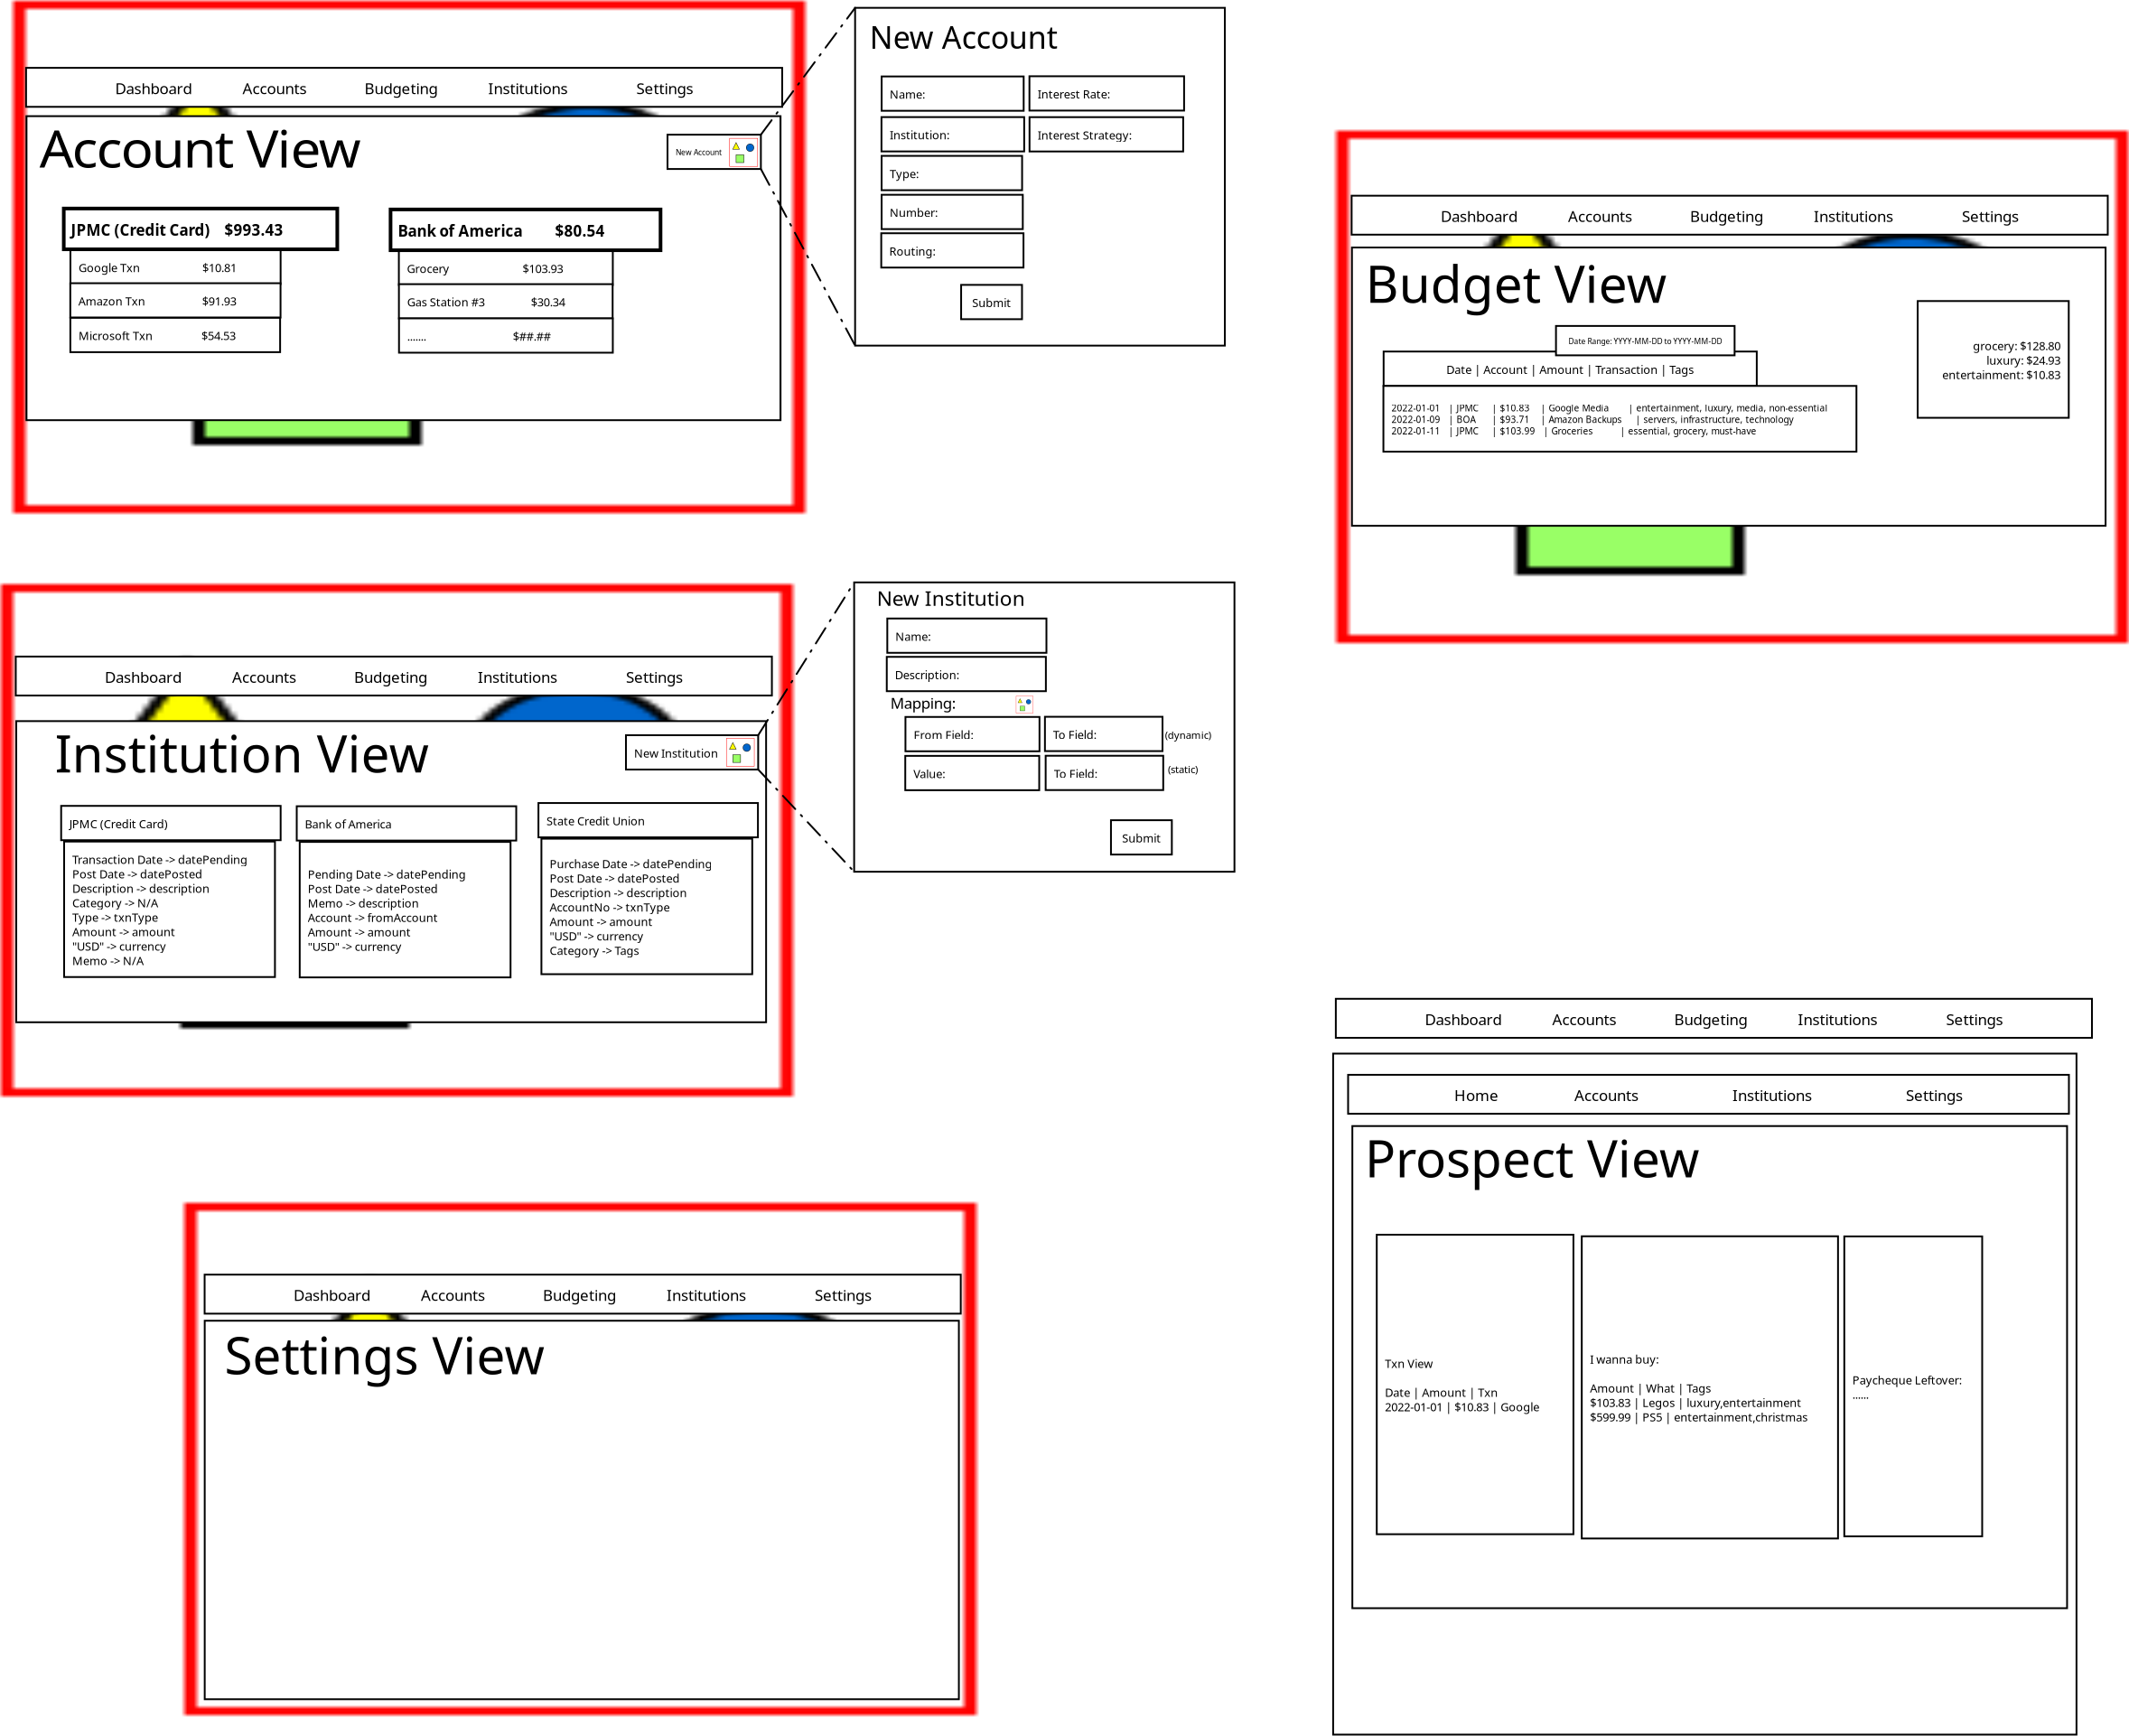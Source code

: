 <?xml version="1.0" encoding="UTF-8"?>
<dia:diagram xmlns:dia="http://www.lysator.liu.se/~alla/dia/">
  <dia:layer name="Background" visible="true" connectable="true" active="true">
    <dia:group>
      <dia:attribute name="meta">
        <dia:composite type="dict"/>
      </dia:attribute>
      <dia:attribute name="matrix"/>
      <dia:group>
        <dia:attribute name="meta">
          <dia:composite type="dict"/>
        </dia:attribute>
        <dia:attribute name="matrix"/>
        <dia:object type="Standard - Box" version="0" id="O0">
          <dia:attribute name="obj_pos">
            <dia:point val="23.134,-0.15"/>
          </dia:attribute>
          <dia:attribute name="obj_bb">
            <dia:rectangle val="23.084,-0.2;43.651,18.599"/>
          </dia:attribute>
          <dia:attribute name="elem_corner">
            <dia:point val="23.134,-0.15"/>
          </dia:attribute>
          <dia:attribute name="elem_width">
            <dia:real val="20.466"/>
          </dia:attribute>
          <dia:attribute name="elem_height">
            <dia:real val="18.699"/>
          </dia:attribute>
          <dia:attribute name="show_background">
            <dia:boolean val="true"/>
          </dia:attribute>
        </dia:object>
        <dia:object type="Standard - Text" version="1" id="O1">
          <dia:attribute name="obj_pos">
            <dia:point val="23.934,2.111"/>
          </dia:attribute>
          <dia:attribute name="obj_bb">
            <dia:rectangle val="23.934,0.539;34.999,2.51"/>
          </dia:attribute>
          <dia:attribute name="text">
            <dia:composite type="text">
              <dia:attribute name="string">
                <dia:string>#New Account#</dia:string>
              </dia:attribute>
              <dia:attribute name="font">
                <dia:font family="sans" style="0" name="Helvetica"/>
              </dia:attribute>
              <dia:attribute name="height">
                <dia:real val="2.117"/>
              </dia:attribute>
              <dia:attribute name="pos">
                <dia:point val="23.934,2.111"/>
              </dia:attribute>
              <dia:attribute name="color">
                <dia:color val="#000000ff"/>
              </dia:attribute>
              <dia:attribute name="alignment">
                <dia:enum val="0"/>
              </dia:attribute>
            </dia:composite>
          </dia:attribute>
          <dia:attribute name="valign">
            <dia:enum val="3"/>
          </dia:attribute>
        </dia:object>
        <dia:object type="Flowchart - Box" version="0" id="O2">
          <dia:attribute name="obj_pos">
            <dia:point val="24.603,3.649"/>
          </dia:attribute>
          <dia:attribute name="obj_bb">
            <dia:rectangle val="24.553,3.599;32.515,5.599"/>
          </dia:attribute>
          <dia:attribute name="elem_corner">
            <dia:point val="24.603,3.649"/>
          </dia:attribute>
          <dia:attribute name="elem_width">
            <dia:real val="7.862"/>
          </dia:attribute>
          <dia:attribute name="elem_height">
            <dia:real val="1.9"/>
          </dia:attribute>
          <dia:attribute name="show_background">
            <dia:boolean val="true"/>
          </dia:attribute>
          <dia:attribute name="padding">
            <dia:real val="0.5"/>
          </dia:attribute>
          <dia:attribute name="text">
            <dia:composite type="text">
              <dia:attribute name="string">
                <dia:string>#Name:                       #</dia:string>
              </dia:attribute>
              <dia:attribute name="font">
                <dia:font family="sans" style="0" name="Helvetica"/>
              </dia:attribute>
              <dia:attribute name="height">
                <dia:real val="0.8"/>
              </dia:attribute>
              <dia:attribute name="pos">
                <dia:point val="25.053,4.793"/>
              </dia:attribute>
              <dia:attribute name="color">
                <dia:color val="#000000ff"/>
              </dia:attribute>
              <dia:attribute name="alignment">
                <dia:enum val="0"/>
              </dia:attribute>
            </dia:composite>
          </dia:attribute>
        </dia:object>
        <dia:object type="Flowchart - Box" version="0" id="O3">
          <dia:attribute name="obj_pos">
            <dia:point val="24.594,5.899"/>
          </dia:attribute>
          <dia:attribute name="obj_bb">
            <dia:rectangle val="24.544,5.849;32.544,7.849"/>
          </dia:attribute>
          <dia:attribute name="elem_corner">
            <dia:point val="24.594,5.899"/>
          </dia:attribute>
          <dia:attribute name="elem_width">
            <dia:real val="7.899"/>
          </dia:attribute>
          <dia:attribute name="elem_height">
            <dia:real val="1.9"/>
          </dia:attribute>
          <dia:attribute name="show_background">
            <dia:boolean val="true"/>
          </dia:attribute>
          <dia:attribute name="padding">
            <dia:real val="0.5"/>
          </dia:attribute>
          <dia:attribute name="text">
            <dia:composite type="text">
              <dia:attribute name="string">
                <dia:string>#Institution:             #</dia:string>
              </dia:attribute>
              <dia:attribute name="font">
                <dia:font family="sans" style="0" name="Helvetica"/>
              </dia:attribute>
              <dia:attribute name="height">
                <dia:real val="0.8"/>
              </dia:attribute>
              <dia:attribute name="pos">
                <dia:point val="25.044,7.043"/>
              </dia:attribute>
              <dia:attribute name="color">
                <dia:color val="#000000ff"/>
              </dia:attribute>
              <dia:attribute name="alignment">
                <dia:enum val="0"/>
              </dia:attribute>
            </dia:composite>
          </dia:attribute>
        </dia:object>
        <dia:object type="Flowchart - Box" version="0" id="O4">
          <dia:attribute name="obj_pos">
            <dia:point val="24.601,8.046"/>
          </dia:attribute>
          <dia:attribute name="obj_bb">
            <dia:rectangle val="24.551,7.996;32.428,9.996"/>
          </dia:attribute>
          <dia:attribute name="elem_corner">
            <dia:point val="24.601,8.046"/>
          </dia:attribute>
          <dia:attribute name="elem_width">
            <dia:real val="7.777"/>
          </dia:attribute>
          <dia:attribute name="elem_height">
            <dia:real val="1.9"/>
          </dia:attribute>
          <dia:attribute name="show_background">
            <dia:boolean val="true"/>
          </dia:attribute>
          <dia:attribute name="padding">
            <dia:real val="0.5"/>
          </dia:attribute>
          <dia:attribute name="text">
            <dia:composite type="text">
              <dia:attribute name="string">
                <dia:string>#Type:          #</dia:string>
              </dia:attribute>
              <dia:attribute name="font">
                <dia:font family="sans" style="0" name="Helvetica"/>
              </dia:attribute>
              <dia:attribute name="height">
                <dia:real val="0.8"/>
              </dia:attribute>
              <dia:attribute name="pos">
                <dia:point val="25.051,9.19"/>
              </dia:attribute>
              <dia:attribute name="color">
                <dia:color val="#000000ff"/>
              </dia:attribute>
              <dia:attribute name="alignment">
                <dia:enum val="0"/>
              </dia:attribute>
            </dia:composite>
          </dia:attribute>
        </dia:object>
        <dia:object type="Flowchart - Box" version="0" id="O5">
          <dia:attribute name="obj_pos">
            <dia:point val="24.602,10.199"/>
          </dia:attribute>
          <dia:attribute name="obj_bb">
            <dia:rectangle val="24.552,10.149;32.467,12.149"/>
          </dia:attribute>
          <dia:attribute name="elem_corner">
            <dia:point val="24.602,10.199"/>
          </dia:attribute>
          <dia:attribute name="elem_width">
            <dia:real val="7.814"/>
          </dia:attribute>
          <dia:attribute name="elem_height">
            <dia:real val="1.9"/>
          </dia:attribute>
          <dia:attribute name="show_background">
            <dia:boolean val="true"/>
          </dia:attribute>
          <dia:attribute name="padding">
            <dia:real val="0.5"/>
          </dia:attribute>
          <dia:attribute name="text">
            <dia:composite type="text">
              <dia:attribute name="string">
                <dia:string>#Number:        #</dia:string>
              </dia:attribute>
              <dia:attribute name="font">
                <dia:font family="sans" style="0" name="Helvetica"/>
              </dia:attribute>
              <dia:attribute name="height">
                <dia:real val="0.8"/>
              </dia:attribute>
              <dia:attribute name="pos">
                <dia:point val="25.052,11.343"/>
              </dia:attribute>
              <dia:attribute name="color">
                <dia:color val="#000000ff"/>
              </dia:attribute>
              <dia:attribute name="alignment">
                <dia:enum val="0"/>
              </dia:attribute>
            </dia:composite>
          </dia:attribute>
        </dia:object>
        <dia:object type="Flowchart - Box" version="0" id="O6">
          <dia:attribute name="obj_pos">
            <dia:point val="24.581,12.329"/>
          </dia:attribute>
          <dia:attribute name="obj_bb">
            <dia:rectangle val="24.531,12.279;32.505,14.279"/>
          </dia:attribute>
          <dia:attribute name="elem_corner">
            <dia:point val="24.581,12.329"/>
          </dia:attribute>
          <dia:attribute name="elem_width">
            <dia:real val="7.874"/>
          </dia:attribute>
          <dia:attribute name="elem_height">
            <dia:real val="1.9"/>
          </dia:attribute>
          <dia:attribute name="show_background">
            <dia:boolean val="true"/>
          </dia:attribute>
          <dia:attribute name="padding">
            <dia:real val="0.5"/>
          </dia:attribute>
          <dia:attribute name="text">
            <dia:composite type="text">
              <dia:attribute name="string">
                <dia:string>#Routing:       #</dia:string>
              </dia:attribute>
              <dia:attribute name="font">
                <dia:font family="sans" style="0" name="Helvetica"/>
              </dia:attribute>
              <dia:attribute name="height">
                <dia:real val="0.8"/>
              </dia:attribute>
              <dia:attribute name="pos">
                <dia:point val="25.031,13.473"/>
              </dia:attribute>
              <dia:attribute name="color">
                <dia:color val="#000000ff"/>
              </dia:attribute>
              <dia:attribute name="alignment">
                <dia:enum val="0"/>
              </dia:attribute>
            </dia:composite>
          </dia:attribute>
        </dia:object>
        <dia:object type="Flowchart - Box" version="0" id="O7">
          <dia:attribute name="obj_pos">
            <dia:point val="29.003,15.187"/>
          </dia:attribute>
          <dia:attribute name="obj_bb">
            <dia:rectangle val="28.953,15.137;32.423,17.137"/>
          </dia:attribute>
          <dia:attribute name="elem_corner">
            <dia:point val="29.003,15.187"/>
          </dia:attribute>
          <dia:attribute name="elem_width">
            <dia:real val="3.37"/>
          </dia:attribute>
          <dia:attribute name="elem_height">
            <dia:real val="1.9"/>
          </dia:attribute>
          <dia:attribute name="show_background">
            <dia:boolean val="true"/>
          </dia:attribute>
          <dia:attribute name="padding">
            <dia:real val="0.5"/>
          </dia:attribute>
          <dia:attribute name="text">
            <dia:composite type="text">
              <dia:attribute name="string">
                <dia:string>#Submit#</dia:string>
              </dia:attribute>
              <dia:attribute name="font">
                <dia:font family="sans" style="0" name="Helvetica"/>
              </dia:attribute>
              <dia:attribute name="height">
                <dia:real val="0.8"/>
              </dia:attribute>
              <dia:attribute name="pos">
                <dia:point val="30.688,16.331"/>
              </dia:attribute>
              <dia:attribute name="color">
                <dia:color val="#000000ff"/>
              </dia:attribute>
              <dia:attribute name="alignment">
                <dia:enum val="1"/>
              </dia:attribute>
            </dia:composite>
          </dia:attribute>
        </dia:object>
        <dia:object type="Flowchart - Box" version="0" id="O8">
          <dia:attribute name="obj_pos">
            <dia:point val="32.784,3.638"/>
          </dia:attribute>
          <dia:attribute name="obj_bb">
            <dia:rectangle val="32.734,3.588;41.395,5.588"/>
          </dia:attribute>
          <dia:attribute name="elem_corner">
            <dia:point val="32.784,3.638"/>
          </dia:attribute>
          <dia:attribute name="elem_width">
            <dia:real val="8.561"/>
          </dia:attribute>
          <dia:attribute name="elem_height">
            <dia:real val="1.9"/>
          </dia:attribute>
          <dia:attribute name="show_background">
            <dia:boolean val="true"/>
          </dia:attribute>
          <dia:attribute name="padding">
            <dia:real val="0.5"/>
          </dia:attribute>
          <dia:attribute name="text">
            <dia:composite type="text">
              <dia:attribute name="string">
                <dia:string>#Interest Rate:         #</dia:string>
              </dia:attribute>
              <dia:attribute name="font">
                <dia:font family="sans" style="0" name="Helvetica"/>
              </dia:attribute>
              <dia:attribute name="height">
                <dia:real val="0.8"/>
              </dia:attribute>
              <dia:attribute name="pos">
                <dia:point val="33.234,4.782"/>
              </dia:attribute>
              <dia:attribute name="color">
                <dia:color val="#000000ff"/>
              </dia:attribute>
              <dia:attribute name="alignment">
                <dia:enum val="0"/>
              </dia:attribute>
            </dia:composite>
          </dia:attribute>
        </dia:object>
        <dia:object type="Flowchart - Box" version="0" id="O9">
          <dia:attribute name="obj_pos">
            <dia:point val="32.789,5.902"/>
          </dia:attribute>
          <dia:attribute name="obj_bb">
            <dia:rectangle val="32.739,5.852;41.344,7.852"/>
          </dia:attribute>
          <dia:attribute name="elem_corner">
            <dia:point val="32.789,5.902"/>
          </dia:attribute>
          <dia:attribute name="elem_width">
            <dia:real val="8.505"/>
          </dia:attribute>
          <dia:attribute name="elem_height">
            <dia:real val="1.9"/>
          </dia:attribute>
          <dia:attribute name="show_background">
            <dia:boolean val="true"/>
          </dia:attribute>
          <dia:attribute name="padding">
            <dia:real val="0.5"/>
          </dia:attribute>
          <dia:attribute name="text">
            <dia:composite type="text">
              <dia:attribute name="string">
                <dia:string>#Interest Strategy:         #</dia:string>
              </dia:attribute>
              <dia:attribute name="font">
                <dia:font family="sans" style="0" name="Helvetica"/>
              </dia:attribute>
              <dia:attribute name="height">
                <dia:real val="0.8"/>
              </dia:attribute>
              <dia:attribute name="pos">
                <dia:point val="33.239,7.046"/>
              </dia:attribute>
              <dia:attribute name="color">
                <dia:color val="#000000ff"/>
              </dia:attribute>
              <dia:attribute name="alignment">
                <dia:enum val="0"/>
              </dia:attribute>
            </dia:composite>
          </dia:attribute>
        </dia:object>
      </dia:group>
      <dia:group>
        <dia:attribute name="meta">
          <dia:composite type="dict"/>
        </dia:attribute>
        <dia:attribute name="matrix"/>
        <dia:object type="Standard - Image" version="0" id="O10">
          <dia:attribute name="obj_pos">
            <dia:point val="-23.469,-0.533"/>
          </dia:attribute>
          <dia:attribute name="obj_bb">
            <dia:rectangle val="-23.469,-0.533;20.375,27.823"/>
          </dia:attribute>
          <dia:attribute name="elem_corner">
            <dia:point val="-23.469,-0.533"/>
          </dia:attribute>
          <dia:attribute name="elem_width">
            <dia:real val="43.843"/>
          </dia:attribute>
          <dia:attribute name="elem_height">
            <dia:real val="28.356"/>
          </dia:attribute>
          <dia:attribute name="draw_border">
            <dia:boolean val="false"/>
          </dia:attribute>
          <dia:attribute name="keep_aspect">
            <dia:boolean val="true"/>
          </dia:attribute>
          <dia:attribute name="file">
            <dia:string>#/home/markizano/git/markizano/billz/doc/browser.png#</dia:string>
          </dia:attribute>
        </dia:object>
        <dia:group>
          <dia:attribute name="meta">
            <dia:composite type="dict"/>
          </dia:attribute>
          <dia:attribute name="matrix"/>
          <dia:group>
            <dia:attribute name="meta">
              <dia:composite type="dict"/>
            </dia:attribute>
            <dia:attribute name="matrix">
              <dia:matrix xx="1.055" xy="0" yx="0" yy="1" x0="2.43" y0="-29.141"/>
            </dia:attribute>
            <dia:object type="Standard - Box" version="0" id="O11">
              <dia:attribute name="obj_pos">
                <dia:point val="-23.853,34.988"/>
              </dia:attribute>
              <dia:attribute name="obj_bb">
                <dia:rectangle val="-23.903,34.938;15.76,51.868"/>
              </dia:attribute>
              <dia:attribute name="elem_corner">
                <dia:point val="-23.853,34.988"/>
              </dia:attribute>
              <dia:attribute name="elem_width">
                <dia:real val="39.563"/>
              </dia:attribute>
              <dia:attribute name="elem_height">
                <dia:real val="16.83"/>
              </dia:attribute>
              <dia:attribute name="show_background">
                <dia:boolean val="true"/>
              </dia:attribute>
            </dia:object>
            <dia:object type="Standard - Text" version="1" id="O12">
              <dia:attribute name="obj_pos">
                <dia:point val="-23.166,37.833"/>
              </dia:attribute>
              <dia:attribute name="obj_bb">
                <dia:rectangle val="-23.166,35.214;-4.176,38.499"/>
              </dia:attribute>
              <dia:attribute name="text">
                <dia:composite type="text">
                  <dia:attribute name="string">
                    <dia:string>#Account View#</dia:string>
                  </dia:attribute>
                  <dia:attribute name="font">
                    <dia:font family="sans" style="0" name="Helvetica"/>
                  </dia:attribute>
                  <dia:attribute name="height">
                    <dia:real val="3.528"/>
                  </dia:attribute>
                  <dia:attribute name="pos">
                    <dia:point val="-23.166,37.833"/>
                  </dia:attribute>
                  <dia:attribute name="color">
                    <dia:color val="#000000ff"/>
                  </dia:attribute>
                  <dia:attribute name="alignment">
                    <dia:enum val="0"/>
                  </dia:attribute>
                </dia:composite>
              </dia:attribute>
              <dia:attribute name="valign">
                <dia:enum val="3"/>
              </dia:attribute>
            </dia:object>
          </dia:group>
          <dia:group>
            <dia:attribute name="meta">
              <dia:composite type="dict"/>
            </dia:attribute>
            <dia:attribute name="matrix"/>
            <dia:group>
              <dia:attribute name="meta">
                <dia:composite type="dict"/>
              </dia:attribute>
              <dia:attribute name="matrix"/>
              <dia:object type="Flowchart - Box" version="0" id="O13">
                <dia:attribute name="obj_pos">
                  <dia:point val="12.749,6.872"/>
                </dia:attribute>
                <dia:attribute name="obj_bb">
                  <dia:rectangle val="12.699,6.822;17.968,8.822"/>
                </dia:attribute>
                <dia:attribute name="elem_corner">
                  <dia:point val="12.749,6.872"/>
                </dia:attribute>
                <dia:attribute name="elem_width">
                  <dia:real val="5.169"/>
                </dia:attribute>
                <dia:attribute name="elem_height">
                  <dia:real val="1.9"/>
                </dia:attribute>
                <dia:attribute name="show_background">
                  <dia:boolean val="true"/>
                </dia:attribute>
                <dia:attribute name="padding">
                  <dia:real val="0.5"/>
                </dia:attribute>
                <dia:attribute name="text">
                  <dia:composite type="text">
                    <dia:attribute name="string">
                      <dia:string>#New Account    #</dia:string>
                    </dia:attribute>
                    <dia:attribute name="font">
                      <dia:font family="sans" style="0" name="Helvetica"/>
                    </dia:attribute>
                    <dia:attribute name="height">
                      <dia:real val="0.529"/>
                    </dia:attribute>
                    <dia:attribute name="pos">
                      <dia:point val="13.199,7.95"/>
                    </dia:attribute>
                    <dia:attribute name="color">
                      <dia:color val="#000000ff"/>
                    </dia:attribute>
                    <dia:attribute name="alignment">
                      <dia:enum val="0"/>
                    </dia:attribute>
                  </dia:composite>
                </dia:attribute>
              </dia:object>
              <dia:object type="Standard - Image" version="0" id="O14">
                <dia:attribute name="obj_pos">
                  <dia:point val="16.175,7.062"/>
                </dia:attribute>
                <dia:attribute name="obj_bb">
                  <dia:rectangle val="16.175,7.062;17.753,8.641"/>
                </dia:attribute>
                <dia:attribute name="elem_corner">
                  <dia:point val="16.175,7.062"/>
                </dia:attribute>
                <dia:attribute name="elem_width">
                  <dia:real val="1.578"/>
                </dia:attribute>
                <dia:attribute name="elem_height">
                  <dia:real val="1.578"/>
                </dia:attribute>
                <dia:attribute name="draw_border">
                  <dia:boolean val="false"/>
                </dia:attribute>
                <dia:attribute name="keep_aspect">
                  <dia:boolean val="true"/>
                </dia:attribute>
                <dia:attribute name="file">
                  <dia:string>#/home/markizano/git/markizano/billz/doc/plus.png#</dia:string>
                </dia:attribute>
              </dia:object>
            </dia:group>
            <dia:group>
              <dia:attribute name="meta">
                <dia:composite type="dict"/>
              </dia:attribute>
              <dia:attribute name="matrix"/>
              <dia:object type="Flowchart - Box" version="0" id="O15">
                <dia:attribute name="obj_pos">
                  <dia:point val="-20.302,13.241"/>
                </dia:attribute>
                <dia:attribute name="obj_bb">
                  <dia:rectangle val="-20.352,13.191;-8.617,15.191"/>
                </dia:attribute>
                <dia:attribute name="elem_corner">
                  <dia:point val="-20.302,13.241"/>
                </dia:attribute>
                <dia:attribute name="elem_width">
                  <dia:real val="11.635"/>
                </dia:attribute>
                <dia:attribute name="elem_height">
                  <dia:real val="1.9"/>
                </dia:attribute>
                <dia:attribute name="show_background">
                  <dia:boolean val="true"/>
                </dia:attribute>
                <dia:attribute name="padding">
                  <dia:real val="0.5"/>
                </dia:attribute>
                <dia:attribute name="text">
                  <dia:composite type="text">
                    <dia:attribute name="string">
                      <dia:string>#Google Txn                       $10.81#</dia:string>
                    </dia:attribute>
                    <dia:attribute name="font">
                      <dia:font family="sans" style="0" name="Helvetica"/>
                    </dia:attribute>
                    <dia:attribute name="height">
                      <dia:real val="0.8"/>
                    </dia:attribute>
                    <dia:attribute name="pos">
                      <dia:point val="-19.852,14.385"/>
                    </dia:attribute>
                    <dia:attribute name="color">
                      <dia:color val="#000000ff"/>
                    </dia:attribute>
                    <dia:attribute name="alignment">
                      <dia:enum val="0"/>
                    </dia:attribute>
                  </dia:composite>
                </dia:attribute>
              </dia:object>
              <dia:object type="Flowchart - Box" version="0" id="O16">
                <dia:attribute name="obj_pos">
                  <dia:point val="-20.309,15.095"/>
                </dia:attribute>
                <dia:attribute name="obj_bb">
                  <dia:rectangle val="-20.359,15.045;-8.62,17.045"/>
                </dia:attribute>
                <dia:attribute name="elem_corner">
                  <dia:point val="-20.309,15.095"/>
                </dia:attribute>
                <dia:attribute name="elem_width">
                  <dia:real val="11.638"/>
                </dia:attribute>
                <dia:attribute name="elem_height">
                  <dia:real val="1.9"/>
                </dia:attribute>
                <dia:attribute name="show_background">
                  <dia:boolean val="true"/>
                </dia:attribute>
                <dia:attribute name="padding">
                  <dia:real val="0.5"/>
                </dia:attribute>
                <dia:attribute name="text">
                  <dia:composite type="text">
                    <dia:attribute name="string">
                      <dia:string>#Amazon Txn                     $91.93#</dia:string>
                    </dia:attribute>
                    <dia:attribute name="font">
                      <dia:font family="sans" style="0" name="Helvetica"/>
                    </dia:attribute>
                    <dia:attribute name="height">
                      <dia:real val="0.8"/>
                    </dia:attribute>
                    <dia:attribute name="pos">
                      <dia:point val="-19.859,16.239"/>
                    </dia:attribute>
                    <dia:attribute name="color">
                      <dia:color val="#000000ff"/>
                    </dia:attribute>
                    <dia:attribute name="alignment">
                      <dia:enum val="0"/>
                    </dia:attribute>
                  </dia:composite>
                </dia:attribute>
              </dia:object>
              <dia:object type="Flowchart - Box" version="0" id="O17">
                <dia:attribute name="obj_pos">
                  <dia:point val="-20.306,17.011"/>
                </dia:attribute>
                <dia:attribute name="obj_bb">
                  <dia:rectangle val="-20.356,16.961;-8.643,18.961"/>
                </dia:attribute>
                <dia:attribute name="elem_corner">
                  <dia:point val="-20.306,17.011"/>
                </dia:attribute>
                <dia:attribute name="elem_width">
                  <dia:real val="11.612"/>
                </dia:attribute>
                <dia:attribute name="elem_height">
                  <dia:real val="1.9"/>
                </dia:attribute>
                <dia:attribute name="show_background">
                  <dia:boolean val="true"/>
                </dia:attribute>
                <dia:attribute name="padding">
                  <dia:real val="0.5"/>
                </dia:attribute>
                <dia:attribute name="text">
                  <dia:composite type="text">
                    <dia:attribute name="string">
                      <dia:string>#Microsoft Txn                  $54.53#</dia:string>
                    </dia:attribute>
                    <dia:attribute name="font">
                      <dia:font family="sans" style="0" name="Helvetica"/>
                    </dia:attribute>
                    <dia:attribute name="height">
                      <dia:real val="0.8"/>
                    </dia:attribute>
                    <dia:attribute name="pos">
                      <dia:point val="-19.856,18.155"/>
                    </dia:attribute>
                    <dia:attribute name="color">
                      <dia:color val="#000000ff"/>
                    </dia:attribute>
                    <dia:attribute name="alignment">
                      <dia:enum val="0"/>
                    </dia:attribute>
                  </dia:composite>
                </dia:attribute>
              </dia:object>
              <dia:object type="Flowchart - Box" version="0" id="O18">
                <dia:attribute name="obj_pos">
                  <dia:point val="-20.67,10.96"/>
                </dia:attribute>
                <dia:attribute name="obj_bb">
                  <dia:rectangle val="-20.77,10.86;-5.43,13.318"/>
                </dia:attribute>
                <dia:attribute name="elem_corner">
                  <dia:point val="-20.67,10.96"/>
                </dia:attribute>
                <dia:attribute name="elem_width">
                  <dia:real val="15.14"/>
                </dia:attribute>
                <dia:attribute name="elem_height">
                  <dia:real val="2.258"/>
                </dia:attribute>
                <dia:attribute name="border_width">
                  <dia:real val="0.2"/>
                </dia:attribute>
                <dia:attribute name="show_background">
                  <dia:boolean val="true"/>
                </dia:attribute>
                <dia:attribute name="padding">
                  <dia:real val="0.5"/>
                </dia:attribute>
                <dia:attribute name="text">
                  <dia:composite type="text">
                    <dia:attribute name="string">
                      <dia:string>#JPMC (Credit Card)    $993.43#</dia:string>
                    </dia:attribute>
                    <dia:attribute name="font">
                      <dia:font family="sans" style="80" name="Helvetica-Bold"/>
                    </dia:attribute>
                    <dia:attribute name="height">
                      <dia:real val="1.058"/>
                    </dia:attribute>
                    <dia:attribute name="pos">
                      <dia:point val="-20.27,12.345"/>
                    </dia:attribute>
                    <dia:attribute name="color">
                      <dia:color val="#000000ff"/>
                    </dia:attribute>
                    <dia:attribute name="alignment">
                      <dia:enum val="0"/>
                    </dia:attribute>
                  </dia:composite>
                </dia:attribute>
              </dia:object>
            </dia:group>
            <dia:group>
              <dia:attribute name="meta">
                <dia:composite type="dict"/>
              </dia:attribute>
              <dia:attribute name="matrix"/>
              <dia:object type="Flowchart - Box" version="0" id="O19">
                <dia:attribute name="obj_pos">
                  <dia:point val="-2.121,13.294"/>
                </dia:attribute>
                <dia:attribute name="obj_bb">
                  <dia:rectangle val="-2.171,13.244;9.772,15.244"/>
                </dia:attribute>
                <dia:attribute name="elem_corner">
                  <dia:point val="-2.121,13.294"/>
                </dia:attribute>
                <dia:attribute name="elem_width">
                  <dia:real val="11.843"/>
                </dia:attribute>
                <dia:attribute name="elem_height">
                  <dia:real val="1.9"/>
                </dia:attribute>
                <dia:attribute name="show_background">
                  <dia:boolean val="true"/>
                </dia:attribute>
                <dia:attribute name="padding">
                  <dia:real val="0.5"/>
                </dia:attribute>
                <dia:attribute name="text">
                  <dia:composite type="text">
                    <dia:attribute name="string">
                      <dia:string>#Grocery                           $103.93#</dia:string>
                    </dia:attribute>
                    <dia:attribute name="font">
                      <dia:font family="sans" style="0" name="Helvetica"/>
                    </dia:attribute>
                    <dia:attribute name="height">
                      <dia:real val="0.8"/>
                    </dia:attribute>
                    <dia:attribute name="pos">
                      <dia:point val="-1.671,14.438"/>
                    </dia:attribute>
                    <dia:attribute name="color">
                      <dia:color val="#000000ff"/>
                    </dia:attribute>
                    <dia:attribute name="alignment">
                      <dia:enum val="0"/>
                    </dia:attribute>
                  </dia:composite>
                </dia:attribute>
              </dia:object>
              <dia:object type="Flowchart - Box" version="0" id="O20">
                <dia:attribute name="obj_pos">
                  <dia:point val="-2.118,15.147"/>
                </dia:attribute>
                <dia:attribute name="obj_bb">
                  <dia:rectangle val="-2.168,15.097;9.762,17.097"/>
                </dia:attribute>
                <dia:attribute name="elem_corner">
                  <dia:point val="-2.118,15.147"/>
                </dia:attribute>
                <dia:attribute name="elem_width">
                  <dia:real val="11.83"/>
                </dia:attribute>
                <dia:attribute name="elem_height">
                  <dia:real val="1.9"/>
                </dia:attribute>
                <dia:attribute name="show_background">
                  <dia:boolean val="true"/>
                </dia:attribute>
                <dia:attribute name="padding">
                  <dia:real val="0.5"/>
                </dia:attribute>
                <dia:attribute name="text">
                  <dia:composite type="text">
                    <dia:attribute name="string">
                      <dia:string>#Gas Station #3                 $30.34#</dia:string>
                    </dia:attribute>
                    <dia:attribute name="font">
                      <dia:font family="sans" style="0" name="Helvetica"/>
                    </dia:attribute>
                    <dia:attribute name="height">
                      <dia:real val="0.8"/>
                    </dia:attribute>
                    <dia:attribute name="pos">
                      <dia:point val="-1.668,16.291"/>
                    </dia:attribute>
                    <dia:attribute name="color">
                      <dia:color val="#000000ff"/>
                    </dia:attribute>
                    <dia:attribute name="alignment">
                      <dia:enum val="0"/>
                    </dia:attribute>
                  </dia:composite>
                </dia:attribute>
              </dia:object>
              <dia:object type="Flowchart - Box" version="0" id="O21">
                <dia:attribute name="obj_pos">
                  <dia:point val="-2.113,17.041"/>
                </dia:attribute>
                <dia:attribute name="obj_bb">
                  <dia:rectangle val="-2.163,16.991;9.772,18.991"/>
                </dia:attribute>
                <dia:attribute name="elem_corner">
                  <dia:point val="-2.113,17.041"/>
                </dia:attribute>
                <dia:attribute name="elem_width">
                  <dia:real val="11.835"/>
                </dia:attribute>
                <dia:attribute name="elem_height">
                  <dia:real val="1.9"/>
                </dia:attribute>
                <dia:attribute name="show_background">
                  <dia:boolean val="true"/>
                </dia:attribute>
                <dia:attribute name="padding">
                  <dia:real val="0.5"/>
                </dia:attribute>
                <dia:attribute name="text">
                  <dia:composite type="text">
                    <dia:attribute name="string">
                      <dia:string>#.......                                $##.###</dia:string>
                    </dia:attribute>
                    <dia:attribute name="font">
                      <dia:font family="sans" style="0" name="Helvetica"/>
                    </dia:attribute>
                    <dia:attribute name="height">
                      <dia:real val="0.8"/>
                    </dia:attribute>
                    <dia:attribute name="pos">
                      <dia:point val="-1.663,18.185"/>
                    </dia:attribute>
                    <dia:attribute name="color">
                      <dia:color val="#000000ff"/>
                    </dia:attribute>
                    <dia:attribute name="alignment">
                      <dia:enum val="0"/>
                    </dia:attribute>
                  </dia:composite>
                </dia:attribute>
              </dia:object>
              <dia:object type="Flowchart - Box" version="0" id="O22">
                <dia:attribute name="obj_pos">
                  <dia:point val="-2.581,11.012"/>
                </dia:attribute>
                <dia:attribute name="obj_bb">
                  <dia:rectangle val="-2.681,10.912;12.464,13.371"/>
                </dia:attribute>
                <dia:attribute name="elem_corner">
                  <dia:point val="-2.581,11.012"/>
                </dia:attribute>
                <dia:attribute name="elem_width">
                  <dia:real val="14.945"/>
                </dia:attribute>
                <dia:attribute name="elem_height">
                  <dia:real val="2.258"/>
                </dia:attribute>
                <dia:attribute name="border_width">
                  <dia:real val="0.2"/>
                </dia:attribute>
                <dia:attribute name="show_background">
                  <dia:boolean val="true"/>
                </dia:attribute>
                <dia:attribute name="padding">
                  <dia:real val="0.5"/>
                </dia:attribute>
                <dia:attribute name="text">
                  <dia:composite type="text">
                    <dia:attribute name="string">
                      <dia:string>#Bank of America         $80.54#</dia:string>
                    </dia:attribute>
                    <dia:attribute name="font">
                      <dia:font family="sans" style="80" name="Helvetica-Bold"/>
                    </dia:attribute>
                    <dia:attribute name="height">
                      <dia:real val="1.058"/>
                    </dia:attribute>
                    <dia:attribute name="pos">
                      <dia:point val="-2.181,12.398"/>
                    </dia:attribute>
                    <dia:attribute name="color">
                      <dia:color val="#000000ff"/>
                    </dia:attribute>
                    <dia:attribute name="alignment">
                      <dia:enum val="0"/>
                    </dia:attribute>
                  </dia:composite>
                </dia:attribute>
              </dia:object>
            </dia:group>
          </dia:group>
        </dia:group>
        <dia:object type="Flowchart - Box" version="0" id="O23">
          <dia:attribute name="obj_pos">
            <dia:point val="-22.757,3.173"/>
          </dia:attribute>
          <dia:attribute name="obj_bb">
            <dia:rectangle val="-22.807,3.123;19.148,5.381"/>
          </dia:attribute>
          <dia:attribute name="elem_corner">
            <dia:point val="-22.757,3.173"/>
          </dia:attribute>
          <dia:attribute name="elem_width">
            <dia:real val="41.855"/>
          </dia:attribute>
          <dia:attribute name="elem_height">
            <dia:real val="2.158"/>
          </dia:attribute>
          <dia:attribute name="show_background">
            <dia:boolean val="true"/>
          </dia:attribute>
          <dia:attribute name="padding">
            <dia:real val="0.5"/>
          </dia:attribute>
          <dia:attribute name="text">
            <dia:composite type="text">
              <dia:attribute name="string">
                <dia:string>#Dashboard              Accounts                Budgeting              Institutions                   Settings#</dia:string>
              </dia:attribute>
              <dia:attribute name="font">
                <dia:font family="sans" style="0" name="Helvetica"/>
              </dia:attribute>
              <dia:attribute name="height">
                <dia:real val="1.058"/>
              </dia:attribute>
              <dia:attribute name="pos">
                <dia:point val="-1.83,4.509"/>
              </dia:attribute>
              <dia:attribute name="color">
                <dia:color val="#000000ff"/>
              </dia:attribute>
              <dia:attribute name="alignment">
                <dia:enum val="1"/>
              </dia:attribute>
            </dia:composite>
          </dia:attribute>
        </dia:object>
      </dia:group>
    </dia:group>
    <dia:group>
      <dia:attribute name="meta">
        <dia:composite type="dict"/>
      </dia:attribute>
      <dia:attribute name="matrix"/>
      <dia:group>
        <dia:attribute name="meta">
          <dia:composite type="dict"/>
        </dia:attribute>
        <dia:attribute name="matrix"/>
        <dia:object type="Standard - Image" version="0" id="O24">
          <dia:attribute name="obj_pos">
            <dia:point val="-24.15,31.753"/>
          </dia:attribute>
          <dia:attribute name="obj_bb">
            <dia:rectangle val="-24.15,31.753;19.694,60.109"/>
          </dia:attribute>
          <dia:attribute name="elem_corner">
            <dia:point val="-24.15,31.753"/>
          </dia:attribute>
          <dia:attribute name="elem_width">
            <dia:real val="43.843"/>
          </dia:attribute>
          <dia:attribute name="elem_height">
            <dia:real val="28.356"/>
          </dia:attribute>
          <dia:attribute name="draw_border">
            <dia:boolean val="false"/>
          </dia:attribute>
          <dia:attribute name="keep_aspect">
            <dia:boolean val="true"/>
          </dia:attribute>
          <dia:attribute name="file">
            <dia:string>#/home/markizano/git/markizano/billz/doc/browser.png#</dia:string>
          </dia:attribute>
        </dia:object>
        <dia:object type="Flowchart - Box" version="0" id="O25">
          <dia:attribute name="obj_pos">
            <dia:point val="-23.327,35.762"/>
          </dia:attribute>
          <dia:attribute name="obj_bb">
            <dia:rectangle val="-23.377,35.712;18.578,37.97"/>
          </dia:attribute>
          <dia:attribute name="elem_corner">
            <dia:point val="-23.327,35.762"/>
          </dia:attribute>
          <dia:attribute name="elem_width">
            <dia:real val="41.855"/>
          </dia:attribute>
          <dia:attribute name="elem_height">
            <dia:real val="2.158"/>
          </dia:attribute>
          <dia:attribute name="show_background">
            <dia:boolean val="true"/>
          </dia:attribute>
          <dia:attribute name="padding">
            <dia:real val="0.5"/>
          </dia:attribute>
          <dia:attribute name="text">
            <dia:composite type="text">
              <dia:attribute name="string">
                <dia:string>#Dashboard              Accounts                Budgeting              Institutions                   Settings#</dia:string>
              </dia:attribute>
              <dia:attribute name="font">
                <dia:font family="sans" style="0" name="Helvetica"/>
              </dia:attribute>
              <dia:attribute name="height">
                <dia:real val="1.058"/>
              </dia:attribute>
              <dia:attribute name="pos">
                <dia:point val="-2.399,37.098"/>
              </dia:attribute>
              <dia:attribute name="color">
                <dia:color val="#000000ff"/>
              </dia:attribute>
              <dia:attribute name="alignment">
                <dia:enum val="1"/>
              </dia:attribute>
            </dia:composite>
          </dia:attribute>
        </dia:object>
        <dia:group>
          <dia:attribute name="meta">
            <dia:composite type="dict"/>
          </dia:attribute>
          <dia:attribute name="matrix"/>
          <dia:group>
            <dia:attribute name="meta">
              <dia:composite type="dict"/>
            </dia:attribute>
            <dia:attribute name="matrix">
              <dia:matrix xx="0.993" xy="0" yx="0" yy="1" x0="33.999" y0="36.648"/>
            </dia:attribute>
            <dia:object type="Standard - Box" version="0" id="O26">
              <dia:attribute name="obj_pos">
                <dia:point val="-57.703,2.688"/>
              </dia:attribute>
              <dia:attribute name="obj_bb">
                <dia:rectangle val="-57.752,2.638;-15.852,19.407"/>
              </dia:attribute>
              <dia:attribute name="elem_corner">
                <dia:point val="-57.703,2.688"/>
              </dia:attribute>
              <dia:attribute name="elem_width">
                <dia:real val="41.8"/>
              </dia:attribute>
              <dia:attribute name="elem_height">
                <dia:real val="16.67"/>
              </dia:attribute>
              <dia:attribute name="show_background">
                <dia:boolean val="true"/>
              </dia:attribute>
            </dia:object>
            <dia:object type="Standard - Text" version="1" id="O27">
              <dia:attribute name="obj_pos">
                <dia:point val="-55.548,5.536"/>
              </dia:attribute>
              <dia:attribute name="obj_bb">
                <dia:rectangle val="-55.548,2.916;-33.668,6.201"/>
              </dia:attribute>
              <dia:attribute name="text">
                <dia:composite type="text">
                  <dia:attribute name="string">
                    <dia:string>#Institution View#</dia:string>
                  </dia:attribute>
                  <dia:attribute name="font">
                    <dia:font family="sans" style="0" name="Helvetica"/>
                  </dia:attribute>
                  <dia:attribute name="height">
                    <dia:real val="3.528"/>
                  </dia:attribute>
                  <dia:attribute name="pos">
                    <dia:point val="-55.548,5.536"/>
                  </dia:attribute>
                  <dia:attribute name="color">
                    <dia:color val="#000000ff"/>
                  </dia:attribute>
                  <dia:attribute name="alignment">
                    <dia:enum val="0"/>
                  </dia:attribute>
                </dia:composite>
              </dia:attribute>
              <dia:attribute name="valign">
                <dia:enum val="3"/>
              </dia:attribute>
            </dia:object>
          </dia:group>
          <dia:group>
            <dia:attribute name="meta">
              <dia:composite type="dict"/>
            </dia:attribute>
            <dia:attribute name="matrix"/>
            <dia:group>
              <dia:attribute name="meta">
                <dia:composite type="dict"/>
              </dia:attribute>
              <dia:attribute name="matrix"/>
              <dia:object type="Flowchart - Box" version="0" id="O28">
                <dia:attribute name="obj_pos">
                  <dia:point val="-20.815,44.028"/>
                </dia:attribute>
                <dia:attribute name="obj_bb">
                  <dia:rectangle val="-20.865,43.978;-8.615,45.978"/>
                </dia:attribute>
                <dia:attribute name="elem_corner">
                  <dia:point val="-20.815,44.028"/>
                </dia:attribute>
                <dia:attribute name="elem_width">
                  <dia:real val="12.15"/>
                </dia:attribute>
                <dia:attribute name="elem_height">
                  <dia:real val="1.9"/>
                </dia:attribute>
                <dia:attribute name="show_background">
                  <dia:boolean val="true"/>
                </dia:attribute>
                <dia:attribute name="padding">
                  <dia:real val="0.5"/>
                </dia:attribute>
                <dia:attribute name="text">
                  <dia:composite type="text">
                    <dia:attribute name="string">
                      <dia:string>#JPMC (Credit Card)#</dia:string>
                    </dia:attribute>
                    <dia:attribute name="font">
                      <dia:font family="sans" style="0" name="Helvetica"/>
                    </dia:attribute>
                    <dia:attribute name="height">
                      <dia:real val="0.8"/>
                    </dia:attribute>
                    <dia:attribute name="pos">
                      <dia:point val="-20.365,45.172"/>
                    </dia:attribute>
                    <dia:attribute name="color">
                      <dia:color val="#000000ff"/>
                    </dia:attribute>
                    <dia:attribute name="alignment">
                      <dia:enum val="0"/>
                    </dia:attribute>
                  </dia:composite>
                </dia:attribute>
              </dia:object>
              <dia:object type="Flowchart - Box" version="0" id="O29">
                <dia:attribute name="obj_pos">
                  <dia:point val="-20.65,46.003"/>
                </dia:attribute>
                <dia:attribute name="obj_bb">
                  <dia:rectangle val="-20.7,45.953;-8.93,53.553"/>
                </dia:attribute>
                <dia:attribute name="elem_corner">
                  <dia:point val="-20.65,46.003"/>
                </dia:attribute>
                <dia:attribute name="elem_width">
                  <dia:real val="11.67"/>
                </dia:attribute>
                <dia:attribute name="elem_height">
                  <dia:real val="7.5"/>
                </dia:attribute>
                <dia:attribute name="show_background">
                  <dia:boolean val="true"/>
                </dia:attribute>
                <dia:attribute name="padding">
                  <dia:real val="0.5"/>
                </dia:attribute>
                <dia:attribute name="text">
                  <dia:composite type="text">
                    <dia:attribute name="string">
                      <dia:string>#Transaction Date -&gt; datePending
Post Date -&gt; datePosted
Description -&gt; description
Category -&gt; N/A
Type -&gt; txnType
Amount -&gt; amount
"USD" -&gt; currency
Memo -&gt; N/A#</dia:string>
                    </dia:attribute>
                    <dia:attribute name="font">
                      <dia:font family="sans" style="0" name="Helvetica"/>
                    </dia:attribute>
                    <dia:attribute name="height">
                      <dia:real val="0.8"/>
                    </dia:attribute>
                    <dia:attribute name="pos">
                      <dia:point val="-20.2,47.148"/>
                    </dia:attribute>
                    <dia:attribute name="color">
                      <dia:color val="#000000ff"/>
                    </dia:attribute>
                    <dia:attribute name="alignment">
                      <dia:enum val="0"/>
                    </dia:attribute>
                  </dia:composite>
                </dia:attribute>
              </dia:object>
            </dia:group>
            <dia:group>
              <dia:attribute name="meta">
                <dia:composite type="dict"/>
              </dia:attribute>
              <dia:attribute name="matrix"/>
              <dia:object type="Flowchart - Box" version="0" id="O30">
                <dia:attribute name="obj_pos">
                  <dia:point val="-7.774,44.048"/>
                </dia:attribute>
                <dia:attribute name="obj_bb">
                  <dia:rectangle val="-7.824,43.998;4.426,45.998"/>
                </dia:attribute>
                <dia:attribute name="elem_corner">
                  <dia:point val="-7.774,44.048"/>
                </dia:attribute>
                <dia:attribute name="elem_width">
                  <dia:real val="12.15"/>
                </dia:attribute>
                <dia:attribute name="elem_height">
                  <dia:real val="1.9"/>
                </dia:attribute>
                <dia:attribute name="show_background">
                  <dia:boolean val="true"/>
                </dia:attribute>
                <dia:attribute name="padding">
                  <dia:real val="0.5"/>
                </dia:attribute>
                <dia:attribute name="text">
                  <dia:composite type="text">
                    <dia:attribute name="string">
                      <dia:string>#Bank of America#</dia:string>
                    </dia:attribute>
                    <dia:attribute name="font">
                      <dia:font family="sans" style="0" name="Helvetica"/>
                    </dia:attribute>
                    <dia:attribute name="height">
                      <dia:real val="0.8"/>
                    </dia:attribute>
                    <dia:attribute name="pos">
                      <dia:point val="-7.324,45.193"/>
                    </dia:attribute>
                    <dia:attribute name="color">
                      <dia:color val="#000000ff"/>
                    </dia:attribute>
                    <dia:attribute name="alignment">
                      <dia:enum val="0"/>
                    </dia:attribute>
                  </dia:composite>
                </dia:attribute>
              </dia:object>
              <dia:object type="Flowchart - Box" version="0" id="O31">
                <dia:attribute name="obj_pos">
                  <dia:point val="-7.609,46.023"/>
                </dia:attribute>
                <dia:attribute name="obj_bb">
                  <dia:rectangle val="-7.659,45.973;4.111,53.573"/>
                </dia:attribute>
                <dia:attribute name="elem_corner">
                  <dia:point val="-7.609,46.023"/>
                </dia:attribute>
                <dia:attribute name="elem_width">
                  <dia:real val="11.67"/>
                </dia:attribute>
                <dia:attribute name="elem_height">
                  <dia:real val="7.5"/>
                </dia:attribute>
                <dia:attribute name="show_background">
                  <dia:boolean val="true"/>
                </dia:attribute>
                <dia:attribute name="padding">
                  <dia:real val="0.5"/>
                </dia:attribute>
                <dia:attribute name="text">
                  <dia:composite type="text">
                    <dia:attribute name="string">
                      <dia:string>#Pending Date -&gt; datePending
Post Date -&gt; datePosted
Memo -&gt; description
Account -&gt; fromAccount
Amount -&gt; amount
"USD" -&gt; currency#</dia:string>
                    </dia:attribute>
                    <dia:attribute name="font">
                      <dia:font family="sans" style="0" name="Helvetica"/>
                    </dia:attribute>
                    <dia:attribute name="height">
                      <dia:real val="0.8"/>
                    </dia:attribute>
                    <dia:attribute name="pos">
                      <dia:point val="-7.159,47.968"/>
                    </dia:attribute>
                    <dia:attribute name="color">
                      <dia:color val="#000000ff"/>
                    </dia:attribute>
                    <dia:attribute name="alignment">
                      <dia:enum val="0"/>
                    </dia:attribute>
                  </dia:composite>
                </dia:attribute>
              </dia:object>
            </dia:group>
            <dia:group>
              <dia:attribute name="meta">
                <dia:composite type="dict"/>
              </dia:attribute>
              <dia:attribute name="matrix"/>
              <dia:object type="Flowchart - Box" version="0" id="O32">
                <dia:attribute name="obj_pos">
                  <dia:point val="5.605,43.87"/>
                </dia:attribute>
                <dia:attribute name="obj_bb">
                  <dia:rectangle val="5.555,43.82;17.805,45.82"/>
                </dia:attribute>
                <dia:attribute name="elem_corner">
                  <dia:point val="5.605,43.87"/>
                </dia:attribute>
                <dia:attribute name="elem_width">
                  <dia:real val="12.15"/>
                </dia:attribute>
                <dia:attribute name="elem_height">
                  <dia:real val="1.9"/>
                </dia:attribute>
                <dia:attribute name="show_background">
                  <dia:boolean val="true"/>
                </dia:attribute>
                <dia:attribute name="padding">
                  <dia:real val="0.5"/>
                </dia:attribute>
                <dia:attribute name="text">
                  <dia:composite type="text">
                    <dia:attribute name="string">
                      <dia:string>#State Credit Union#</dia:string>
                    </dia:attribute>
                    <dia:attribute name="font">
                      <dia:font family="sans" style="0" name="Helvetica"/>
                    </dia:attribute>
                    <dia:attribute name="height">
                      <dia:real val="0.8"/>
                    </dia:attribute>
                    <dia:attribute name="pos">
                      <dia:point val="6.055,45.014"/>
                    </dia:attribute>
                    <dia:attribute name="color">
                      <dia:color val="#000000ff"/>
                    </dia:attribute>
                    <dia:attribute name="alignment">
                      <dia:enum val="0"/>
                    </dia:attribute>
                  </dia:composite>
                </dia:attribute>
              </dia:object>
              <dia:object type="Flowchart - Box" version="0" id="O33">
                <dia:attribute name="obj_pos">
                  <dia:point val="5.77,45.845"/>
                </dia:attribute>
                <dia:attribute name="obj_bb">
                  <dia:rectangle val="5.72,45.795;17.49,53.395"/>
                </dia:attribute>
                <dia:attribute name="elem_corner">
                  <dia:point val="5.77,45.845"/>
                </dia:attribute>
                <dia:attribute name="elem_width">
                  <dia:real val="11.67"/>
                </dia:attribute>
                <dia:attribute name="elem_height">
                  <dia:real val="7.5"/>
                </dia:attribute>
                <dia:attribute name="show_background">
                  <dia:boolean val="true"/>
                </dia:attribute>
                <dia:attribute name="padding">
                  <dia:real val="0.5"/>
                </dia:attribute>
                <dia:attribute name="text">
                  <dia:composite type="text">
                    <dia:attribute name="string">
                      <dia:string>#Purchase Date -&gt; datePending
Post Date -&gt; datePosted
Description -&gt; description
AccountNo -&gt; txnType
Amount -&gt; amount
"USD" -&gt; currency
Category -&gt; Tags#</dia:string>
                    </dia:attribute>
                    <dia:attribute name="font">
                      <dia:font family="sans" style="0" name="Helvetica"/>
                    </dia:attribute>
                    <dia:attribute name="height">
                      <dia:real val="0.8"/>
                    </dia:attribute>
                    <dia:attribute name="pos">
                      <dia:point val="6.22,47.389"/>
                    </dia:attribute>
                    <dia:attribute name="color">
                      <dia:color val="#000000ff"/>
                    </dia:attribute>
                    <dia:attribute name="alignment">
                      <dia:enum val="0"/>
                    </dia:attribute>
                  </dia:composite>
                </dia:attribute>
              </dia:object>
            </dia:group>
            <dia:group>
              <dia:attribute name="meta">
                <dia:composite type="dict"/>
              </dia:attribute>
              <dia:attribute name="matrix"/>
              <dia:object type="Flowchart - Box" version="0" id="O34">
                <dia:attribute name="obj_pos">
                  <dia:point val="10.449,40.116"/>
                </dia:attribute>
                <dia:attribute name="obj_bb">
                  <dia:rectangle val="10.399,40.066;17.819,42.066"/>
                </dia:attribute>
                <dia:attribute name="elem_corner">
                  <dia:point val="10.449,40.116"/>
                </dia:attribute>
                <dia:attribute name="elem_width">
                  <dia:real val="7.32"/>
                </dia:attribute>
                <dia:attribute name="elem_height">
                  <dia:real val="1.9"/>
                </dia:attribute>
                <dia:attribute name="show_background">
                  <dia:boolean val="true"/>
                </dia:attribute>
                <dia:attribute name="padding">
                  <dia:real val="0.5"/>
                </dia:attribute>
                <dia:attribute name="text">
                  <dia:composite type="text">
                    <dia:attribute name="string">
                      <dia:string>#New Institution      #</dia:string>
                    </dia:attribute>
                    <dia:attribute name="font">
                      <dia:font family="sans" style="0" name="Helvetica"/>
                    </dia:attribute>
                    <dia:attribute name="height">
                      <dia:real val="0.8"/>
                    </dia:attribute>
                    <dia:attribute name="pos">
                      <dia:point val="10.899,41.261"/>
                    </dia:attribute>
                    <dia:attribute name="color">
                      <dia:color val="#000000ff"/>
                    </dia:attribute>
                    <dia:attribute name="alignment">
                      <dia:enum val="0"/>
                    </dia:attribute>
                  </dia:composite>
                </dia:attribute>
              </dia:object>
              <dia:object type="Standard - Image" version="0" id="O35">
                <dia:attribute name="obj_pos">
                  <dia:point val="15.998,40.278"/>
                </dia:attribute>
                <dia:attribute name="obj_bb">
                  <dia:rectangle val="15.998,40.278;17.565,41.845"/>
                </dia:attribute>
                <dia:attribute name="elem_corner">
                  <dia:point val="15.998,40.278"/>
                </dia:attribute>
                <dia:attribute name="elem_width">
                  <dia:real val="1.567"/>
                </dia:attribute>
                <dia:attribute name="elem_height">
                  <dia:real val="1.567"/>
                </dia:attribute>
                <dia:attribute name="draw_border">
                  <dia:boolean val="false"/>
                </dia:attribute>
                <dia:attribute name="keep_aspect">
                  <dia:boolean val="true"/>
                </dia:attribute>
                <dia:attribute name="file">
                  <dia:string>#/home/markizano/git/markizano/billz/doc/plus.png#</dia:string>
                </dia:attribute>
              </dia:object>
            </dia:group>
          </dia:group>
        </dia:group>
      </dia:group>
      <dia:group>
        <dia:attribute name="meta">
          <dia:composite type="dict"/>
        </dia:attribute>
        <dia:attribute name="matrix"/>
        <dia:object type="Standard - Box" version="0" id="O36">
          <dia:attribute name="obj_pos">
            <dia:point val="23.081,31.656"/>
          </dia:attribute>
          <dia:attribute name="obj_bb">
            <dia:rectangle val="23.031,31.606;44.183,47.724"/>
          </dia:attribute>
          <dia:attribute name="elem_corner">
            <dia:point val="23.081,31.656"/>
          </dia:attribute>
          <dia:attribute name="elem_width">
            <dia:real val="21.052"/>
          </dia:attribute>
          <dia:attribute name="elem_height">
            <dia:real val="16.018"/>
          </dia:attribute>
          <dia:attribute name="show_background">
            <dia:boolean val="true"/>
          </dia:attribute>
        </dia:object>
        <dia:group>
          <dia:attribute name="meta">
            <dia:composite type="dict"/>
          </dia:attribute>
          <dia:attribute name="matrix"/>
          <dia:object type="Flowchart - Box" version="0" id="O37">
            <dia:attribute name="obj_pos">
              <dia:point val="24.916,33.655"/>
            </dia:attribute>
            <dia:attribute name="obj_bb">
              <dia:rectangle val="24.866,33.605;33.774,35.605"/>
            </dia:attribute>
            <dia:attribute name="elem_corner">
              <dia:point val="24.916,33.655"/>
            </dia:attribute>
            <dia:attribute name="elem_width">
              <dia:real val="8.809"/>
            </dia:attribute>
            <dia:attribute name="elem_height">
              <dia:real val="1.9"/>
            </dia:attribute>
            <dia:attribute name="show_background">
              <dia:boolean val="true"/>
            </dia:attribute>
            <dia:attribute name="padding">
              <dia:real val="0.5"/>
            </dia:attribute>
            <dia:attribute name="text">
              <dia:composite type="text">
                <dia:attribute name="string">
                  <dia:string>#Name:                    #</dia:string>
                </dia:attribute>
                <dia:attribute name="font">
                  <dia:font family="sans" style="0" name="Helvetica"/>
                </dia:attribute>
                <dia:attribute name="height">
                  <dia:real val="0.8"/>
                </dia:attribute>
                <dia:attribute name="pos">
                  <dia:point val="25.366,34.799"/>
                </dia:attribute>
                <dia:attribute name="color">
                  <dia:color val="#000000ff"/>
                </dia:attribute>
                <dia:attribute name="alignment">
                  <dia:enum val="0"/>
                </dia:attribute>
              </dia:composite>
            </dia:attribute>
          </dia:object>
          <dia:object type="Standard - Text" version="1" id="O38">
            <dia:attribute name="obj_pos">
              <dia:point val="24.341,32.955"/>
            </dia:attribute>
            <dia:attribute name="obj_bb">
              <dia:rectangle val="24.341,31.907;32.871,33.222"/>
            </dia:attribute>
            <dia:attribute name="text">
              <dia:composite type="text">
                <dia:attribute name="string">
                  <dia:string>#New Institution#</dia:string>
                </dia:attribute>
                <dia:attribute name="font">
                  <dia:font family="sans" style="0" name="Helvetica"/>
                </dia:attribute>
                <dia:attribute name="height">
                  <dia:real val="1.411"/>
                </dia:attribute>
                <dia:attribute name="pos">
                  <dia:point val="24.341,32.955"/>
                </dia:attribute>
                <dia:attribute name="color">
                  <dia:color val="#000000ff"/>
                </dia:attribute>
                <dia:attribute name="alignment">
                  <dia:enum val="0"/>
                </dia:attribute>
              </dia:composite>
            </dia:attribute>
            <dia:attribute name="valign">
              <dia:enum val="3"/>
            </dia:attribute>
          </dia:object>
          <dia:object type="Flowchart - Box" version="0" id="O39">
            <dia:attribute name="obj_pos">
              <dia:point val="24.887,35.779"/>
            </dia:attribute>
            <dia:attribute name="obj_bb">
              <dia:rectangle val="24.837,35.729;33.744,37.729"/>
            </dia:attribute>
            <dia:attribute name="elem_corner">
              <dia:point val="24.887,35.779"/>
            </dia:attribute>
            <dia:attribute name="elem_width">
              <dia:real val="8.807"/>
            </dia:attribute>
            <dia:attribute name="elem_height">
              <dia:real val="1.9"/>
            </dia:attribute>
            <dia:attribute name="show_background">
              <dia:boolean val="true"/>
            </dia:attribute>
            <dia:attribute name="padding">
              <dia:real val="0.5"/>
            </dia:attribute>
            <dia:attribute name="text">
              <dia:composite type="text">
                <dia:attribute name="string">
                  <dia:string>#Description:                   #</dia:string>
                </dia:attribute>
                <dia:attribute name="font">
                  <dia:font family="sans" style="0" name="Helvetica"/>
                </dia:attribute>
                <dia:attribute name="height">
                  <dia:real val="0.8"/>
                </dia:attribute>
                <dia:attribute name="pos">
                  <dia:point val="25.337,36.923"/>
                </dia:attribute>
                <dia:attribute name="color">
                  <dia:color val="#000000ff"/>
                </dia:attribute>
                <dia:attribute name="alignment">
                  <dia:enum val="0"/>
                </dia:attribute>
              </dia:composite>
            </dia:attribute>
          </dia:object>
          <dia:object type="Flowchart - Box" version="0" id="O40">
            <dia:attribute name="obj_pos">
              <dia:point val="25.921,39.105"/>
            </dia:attribute>
            <dia:attribute name="obj_bb">
              <dia:rectangle val="25.871,39.055;33.391,41.055"/>
            </dia:attribute>
            <dia:attribute name="elem_corner">
              <dia:point val="25.921,39.105"/>
            </dia:attribute>
            <dia:attribute name="elem_width">
              <dia:real val="7.42"/>
            </dia:attribute>
            <dia:attribute name="elem_height">
              <dia:real val="1.9"/>
            </dia:attribute>
            <dia:attribute name="show_background">
              <dia:boolean val="true"/>
            </dia:attribute>
            <dia:attribute name="padding">
              <dia:real val="0.5"/>
            </dia:attribute>
            <dia:attribute name="text">
              <dia:composite type="text">
                <dia:attribute name="string">
                  <dia:string>#From Field:              #</dia:string>
                </dia:attribute>
                <dia:attribute name="font">
                  <dia:font family="sans" style="0" name="Helvetica"/>
                </dia:attribute>
                <dia:attribute name="height">
                  <dia:real val="0.8"/>
                </dia:attribute>
                <dia:attribute name="pos">
                  <dia:point val="26.371,40.249"/>
                </dia:attribute>
                <dia:attribute name="color">
                  <dia:color val="#000000ff"/>
                </dia:attribute>
                <dia:attribute name="alignment">
                  <dia:enum val="0"/>
                </dia:attribute>
              </dia:composite>
            </dia:attribute>
          </dia:object>
          <dia:object type="Flowchart - Box" version="0" id="O41">
            <dia:attribute name="obj_pos">
              <dia:point val="33.642,39.096"/>
            </dia:attribute>
            <dia:attribute name="obj_bb">
              <dia:rectangle val="33.592,39.046;40.2,41.046"/>
            </dia:attribute>
            <dia:attribute name="elem_corner">
              <dia:point val="33.642,39.096"/>
            </dia:attribute>
            <dia:attribute name="elem_width">
              <dia:real val="6.508"/>
            </dia:attribute>
            <dia:attribute name="elem_height">
              <dia:real val="1.9"/>
            </dia:attribute>
            <dia:attribute name="show_background">
              <dia:boolean val="true"/>
            </dia:attribute>
            <dia:attribute name="padding">
              <dia:real val="0.5"/>
            </dia:attribute>
            <dia:attribute name="text">
              <dia:composite type="text">
                <dia:attribute name="string">
                  <dia:string>#To Field:              #</dia:string>
                </dia:attribute>
                <dia:attribute name="font">
                  <dia:font family="sans" style="0" name="Helvetica"/>
                </dia:attribute>
                <dia:attribute name="height">
                  <dia:real val="0.8"/>
                </dia:attribute>
                <dia:attribute name="pos">
                  <dia:point val="34.092,40.24"/>
                </dia:attribute>
                <dia:attribute name="color">
                  <dia:color val="#000000ff"/>
                </dia:attribute>
                <dia:attribute name="alignment">
                  <dia:enum val="0"/>
                </dia:attribute>
              </dia:composite>
            </dia:attribute>
          </dia:object>
          <dia:object type="Standard - Text" version="1" id="O42">
            <dia:attribute name="obj_pos">
              <dia:point val="25.091,38.655"/>
            </dia:attribute>
            <dia:attribute name="obj_bb">
              <dia:rectangle val="25.091,37.87;29.011,38.855"/>
            </dia:attribute>
            <dia:attribute name="text">
              <dia:composite type="text">
                <dia:attribute name="string">
                  <dia:string>#Mapping:#</dia:string>
                </dia:attribute>
                <dia:attribute name="font">
                  <dia:font family="sans" style="0" name="Helvetica"/>
                </dia:attribute>
                <dia:attribute name="height">
                  <dia:real val="1.058"/>
                </dia:attribute>
                <dia:attribute name="pos">
                  <dia:point val="25.091,38.655"/>
                </dia:attribute>
                <dia:attribute name="color">
                  <dia:color val="#000000ff"/>
                </dia:attribute>
                <dia:attribute name="alignment">
                  <dia:enum val="0"/>
                </dia:attribute>
              </dia:composite>
            </dia:attribute>
            <dia:attribute name="valign">
              <dia:enum val="3"/>
            </dia:attribute>
          </dia:object>
          <dia:object type="Standard - Text" version="1" id="O43">
            <dia:attribute name="obj_pos">
              <dia:point val="40.293,40.317"/>
            </dia:attribute>
            <dia:attribute name="obj_bb">
              <dia:rectangle val="40.293,39.793;43.145,40.45"/>
            </dia:attribute>
            <dia:attribute name="text">
              <dia:composite type="text">
                <dia:attribute name="string">
                  <dia:string>#(dynamic)#</dia:string>
                </dia:attribute>
                <dia:attribute name="font">
                  <dia:font family="sans" style="0" name="Helvetica"/>
                </dia:attribute>
                <dia:attribute name="height">
                  <dia:real val="0.706"/>
                </dia:attribute>
                <dia:attribute name="pos">
                  <dia:point val="40.293,40.317"/>
                </dia:attribute>
                <dia:attribute name="color">
                  <dia:color val="#000000ff"/>
                </dia:attribute>
                <dia:attribute name="alignment">
                  <dia:enum val="0"/>
                </dia:attribute>
              </dia:composite>
            </dia:attribute>
            <dia:attribute name="valign">
              <dia:enum val="3"/>
            </dia:attribute>
          </dia:object>
          <dia:object type="Flowchart - Box" version="0" id="O44">
            <dia:attribute name="obj_pos">
              <dia:point val="33.682,41.253"/>
            </dia:attribute>
            <dia:attribute name="obj_bb">
              <dia:rectangle val="33.632,41.203;40.24,43.203"/>
            </dia:attribute>
            <dia:attribute name="elem_corner">
              <dia:point val="33.682,41.253"/>
            </dia:attribute>
            <dia:attribute name="elem_width">
              <dia:real val="6.508"/>
            </dia:attribute>
            <dia:attribute name="elem_height">
              <dia:real val="1.9"/>
            </dia:attribute>
            <dia:attribute name="show_background">
              <dia:boolean val="true"/>
            </dia:attribute>
            <dia:attribute name="padding">
              <dia:real val="0.5"/>
            </dia:attribute>
            <dia:attribute name="text">
              <dia:composite type="text">
                <dia:attribute name="string">
                  <dia:string>#To Field:              #</dia:string>
                </dia:attribute>
                <dia:attribute name="font">
                  <dia:font family="sans" style="0" name="Helvetica"/>
                </dia:attribute>
                <dia:attribute name="height">
                  <dia:real val="0.8"/>
                </dia:attribute>
                <dia:attribute name="pos">
                  <dia:point val="34.132,42.397"/>
                </dia:attribute>
                <dia:attribute name="color">
                  <dia:color val="#000000ff"/>
                </dia:attribute>
                <dia:attribute name="alignment">
                  <dia:enum val="0"/>
                </dia:attribute>
              </dia:composite>
            </dia:attribute>
          </dia:object>
          <dia:object type="Flowchart - Box" version="0" id="O45">
            <dia:attribute name="obj_pos">
              <dia:point val="25.911,41.26"/>
            </dia:attribute>
            <dia:attribute name="obj_bb">
              <dia:rectangle val="25.861,41.21;33.376,43.21"/>
            </dia:attribute>
            <dia:attribute name="elem_corner">
              <dia:point val="25.911,41.26"/>
            </dia:attribute>
            <dia:attribute name="elem_width">
              <dia:real val="7.415"/>
            </dia:attribute>
            <dia:attribute name="elem_height">
              <dia:real val="1.9"/>
            </dia:attribute>
            <dia:attribute name="show_background">
              <dia:boolean val="true"/>
            </dia:attribute>
            <dia:attribute name="padding">
              <dia:real val="0.5"/>
            </dia:attribute>
            <dia:attribute name="text">
              <dia:composite type="text">
                <dia:attribute name="string">
                  <dia:string>#Value:              #</dia:string>
                </dia:attribute>
                <dia:attribute name="font">
                  <dia:font family="sans" style="0" name="Helvetica"/>
                </dia:attribute>
                <dia:attribute name="height">
                  <dia:real val="0.8"/>
                </dia:attribute>
                <dia:attribute name="pos">
                  <dia:point val="26.361,42.404"/>
                </dia:attribute>
                <dia:attribute name="color">
                  <dia:color val="#000000ff"/>
                </dia:attribute>
                <dia:attribute name="alignment">
                  <dia:enum val="0"/>
                </dia:attribute>
              </dia:composite>
            </dia:attribute>
          </dia:object>
          <dia:object type="Standard - Text" version="1" id="O46">
            <dia:attribute name="obj_pos">
              <dia:point val="40.449,42.216"/>
            </dia:attribute>
            <dia:attribute name="obj_bb">
              <dia:rectangle val="40.449,41.692;42.441,42.349"/>
            </dia:attribute>
            <dia:attribute name="text">
              <dia:composite type="text">
                <dia:attribute name="string">
                  <dia:string>#(static)#</dia:string>
                </dia:attribute>
                <dia:attribute name="font">
                  <dia:font family="sans" style="0" name="Helvetica"/>
                </dia:attribute>
                <dia:attribute name="height">
                  <dia:real val="0.706"/>
                </dia:attribute>
                <dia:attribute name="pos">
                  <dia:point val="40.449,42.216"/>
                </dia:attribute>
                <dia:attribute name="color">
                  <dia:color val="#000000ff"/>
                </dia:attribute>
                <dia:attribute name="alignment">
                  <dia:enum val="0"/>
                </dia:attribute>
              </dia:composite>
            </dia:attribute>
            <dia:attribute name="valign">
              <dia:enum val="3"/>
            </dia:attribute>
          </dia:object>
          <dia:object type="Flowchart - Box" version="0" id="O47">
            <dia:attribute name="obj_pos">
              <dia:point val="37.297,44.822"/>
            </dia:attribute>
            <dia:attribute name="obj_bb">
              <dia:rectangle val="37.247,44.772;40.717,46.772"/>
            </dia:attribute>
            <dia:attribute name="elem_corner">
              <dia:point val="37.297,44.822"/>
            </dia:attribute>
            <dia:attribute name="elem_width">
              <dia:real val="3.37"/>
            </dia:attribute>
            <dia:attribute name="elem_height">
              <dia:real val="1.9"/>
            </dia:attribute>
            <dia:attribute name="show_background">
              <dia:boolean val="true"/>
            </dia:attribute>
            <dia:attribute name="padding">
              <dia:real val="0.5"/>
            </dia:attribute>
            <dia:attribute name="text">
              <dia:composite type="text">
                <dia:attribute name="string">
                  <dia:string>#Submit#</dia:string>
                </dia:attribute>
                <dia:attribute name="font">
                  <dia:font family="sans" style="0" name="Helvetica"/>
                </dia:attribute>
                <dia:attribute name="height">
                  <dia:real val="0.8"/>
                </dia:attribute>
                <dia:attribute name="pos">
                  <dia:point val="38.982,45.965"/>
                </dia:attribute>
                <dia:attribute name="color">
                  <dia:color val="#000000ff"/>
                </dia:attribute>
                <dia:attribute name="alignment">
                  <dia:enum val="1"/>
                </dia:attribute>
              </dia:composite>
            </dia:attribute>
          </dia:object>
          <dia:object type="Standard - Image" version="0" id="O48">
            <dia:attribute name="obj_pos">
              <dia:point val="32.04,37.945"/>
            </dia:attribute>
            <dia:attribute name="obj_bb">
              <dia:rectangle val="32.04,37.945;32.995,38.9"/>
            </dia:attribute>
            <dia:attribute name="elem_corner">
              <dia:point val="32.04,37.945"/>
            </dia:attribute>
            <dia:attribute name="elem_width">
              <dia:real val="0.955"/>
            </dia:attribute>
            <dia:attribute name="elem_height">
              <dia:real val="0.955"/>
            </dia:attribute>
            <dia:attribute name="draw_border">
              <dia:boolean val="false"/>
            </dia:attribute>
            <dia:attribute name="keep_aspect">
              <dia:boolean val="true"/>
            </dia:attribute>
            <dia:attribute name="file">
              <dia:string>#/home/markizano/git/markizano/billz/doc/plus.png#</dia:string>
            </dia:attribute>
          </dia:object>
        </dia:group>
      </dia:group>
    </dia:group>
    <dia:object type="Standard - Image" version="0" id="O49">
      <dia:attribute name="obj_pos">
        <dia:point val="49.767,6.653"/>
      </dia:attribute>
      <dia:attribute name="obj_bb">
        <dia:rectangle val="49.767,6.653;93.611,35.009"/>
      </dia:attribute>
      <dia:attribute name="elem_corner">
        <dia:point val="49.767,6.653"/>
      </dia:attribute>
      <dia:attribute name="elem_width">
        <dia:real val="43.843"/>
      </dia:attribute>
      <dia:attribute name="elem_height">
        <dia:real val="28.356"/>
      </dia:attribute>
      <dia:attribute name="draw_border">
        <dia:boolean val="false"/>
      </dia:attribute>
      <dia:attribute name="keep_aspect">
        <dia:boolean val="true"/>
      </dia:attribute>
      <dia:attribute name="file">
        <dia:string>#/home/markizano/git/markizano/billz/doc/browser.png#</dia:string>
      </dia:attribute>
    </dia:object>
    <dia:object type="Standard - Box" version="0" id="O50">
      <dia:attribute name="obj_pos">
        <dia:point val="50.637,13.118"/>
      </dia:attribute>
      <dia:attribute name="obj_bb">
        <dia:rectangle val="50.587,13.068;92.404,28.574"/>
      </dia:attribute>
      <dia:attribute name="elem_corner">
        <dia:point val="50.637,13.118"/>
      </dia:attribute>
      <dia:attribute name="elem_width">
        <dia:real val="41.717"/>
      </dia:attribute>
      <dia:attribute name="elem_height">
        <dia:real val="15.406"/>
      </dia:attribute>
      <dia:attribute name="show_background">
        <dia:boolean val="true"/>
      </dia:attribute>
    </dia:object>
    <dia:object type="Flowchart - Box" version="0" id="O51">
      <dia:attribute name="obj_pos">
        <dia:point val="81.953,16.082"/>
      </dia:attribute>
      <dia:attribute name="obj_bb">
        <dia:rectangle val="81.903,16.032;90.366,22.596"/>
      </dia:attribute>
      <dia:attribute name="elem_corner">
        <dia:point val="81.953,16.082"/>
      </dia:attribute>
      <dia:attribute name="elem_width">
        <dia:real val="8.362"/>
      </dia:attribute>
      <dia:attribute name="elem_height">
        <dia:real val="6.463"/>
      </dia:attribute>
      <dia:attribute name="show_background">
        <dia:boolean val="true"/>
      </dia:attribute>
      <dia:attribute name="padding">
        <dia:real val="0.5"/>
      </dia:attribute>
      <dia:attribute name="text">
        <dia:composite type="text">
          <dia:attribute name="string">
            <dia:string>#grocery: $128.80
luxury: $24.93
entertainment: $10.83#</dia:string>
          </dia:attribute>
          <dia:attribute name="font">
            <dia:font family="sans" style="0" name="Helvetica"/>
          </dia:attribute>
          <dia:attribute name="height">
            <dia:real val="0.8"/>
          </dia:attribute>
          <dia:attribute name="pos">
            <dia:point val="89.866,18.708"/>
          </dia:attribute>
          <dia:attribute name="color">
            <dia:color val="#000000ff"/>
          </dia:attribute>
          <dia:attribute name="alignment">
            <dia:enum val="2"/>
          </dia:attribute>
        </dia:composite>
      </dia:attribute>
    </dia:object>
    <dia:object type="Standard - Image" version="0" id="O52">
      <dia:attribute name="obj_pos">
        <dia:point val="-13.995,66.004"/>
      </dia:attribute>
      <dia:attribute name="obj_bb">
        <dia:rectangle val="-13.995,66.004;29.848,94.361"/>
      </dia:attribute>
      <dia:attribute name="elem_corner">
        <dia:point val="-13.995,66.004"/>
      </dia:attribute>
      <dia:attribute name="elem_width">
        <dia:real val="43.843"/>
      </dia:attribute>
      <dia:attribute name="elem_height">
        <dia:real val="28.356"/>
      </dia:attribute>
      <dia:attribute name="draw_border">
        <dia:boolean val="false"/>
      </dia:attribute>
      <dia:attribute name="keep_aspect">
        <dia:boolean val="true"/>
      </dia:attribute>
      <dia:attribute name="file">
        <dia:string>#/home/markizano/git/markizano/billz/doc/browser.png#</dia:string>
      </dia:attribute>
    </dia:object>
    <dia:object type="Standard - Box" version="0" id="O53">
      <dia:attribute name="obj_pos">
        <dia:point val="-12.868,72.529"/>
      </dia:attribute>
      <dia:attribute name="obj_bb">
        <dia:rectangle val="-12.918,72.479;28.928,93.532"/>
      </dia:attribute>
      <dia:attribute name="elem_corner">
        <dia:point val="-12.868,72.529"/>
      </dia:attribute>
      <dia:attribute name="elem_width">
        <dia:real val="41.746"/>
      </dia:attribute>
      <dia:attribute name="elem_height">
        <dia:real val="20.953"/>
      </dia:attribute>
      <dia:attribute name="show_background">
        <dia:boolean val="true"/>
      </dia:attribute>
    </dia:object>
    <dia:object type="Standard - Text" version="1" id="O54">
      <dia:attribute name="obj_pos">
        <dia:point val="-11.774,75.495"/>
      </dia:attribute>
      <dia:attribute name="obj_bb">
        <dia:rectangle val="-11.774,72.875;7.401,76.161"/>
      </dia:attribute>
      <dia:attribute name="text">
        <dia:composite type="text">
          <dia:attribute name="string">
            <dia:string>#Settings View#</dia:string>
          </dia:attribute>
          <dia:attribute name="font">
            <dia:font family="sans" style="0" name="Helvetica"/>
          </dia:attribute>
          <dia:attribute name="height">
            <dia:real val="3.528"/>
          </dia:attribute>
          <dia:attribute name="pos">
            <dia:point val="-11.774,75.495"/>
          </dia:attribute>
          <dia:attribute name="color">
            <dia:color val="#000000ff"/>
          </dia:attribute>
          <dia:attribute name="alignment">
            <dia:enum val="0"/>
          </dia:attribute>
        </dia:composite>
      </dia:attribute>
      <dia:attribute name="valign">
        <dia:enum val="3"/>
      </dia:attribute>
    </dia:object>
    <dia:object type="Standard - Box" version="0" id="O55">
      <dia:attribute name="obj_pos">
        <dia:point val="49.595,57.741"/>
      </dia:attribute>
      <dia:attribute name="obj_bb">
        <dia:rectangle val="49.545,57.691;90.794,95.49"/>
      </dia:attribute>
      <dia:attribute name="elem_corner">
        <dia:point val="49.595,57.741"/>
      </dia:attribute>
      <dia:attribute name="elem_width">
        <dia:real val="41.149"/>
      </dia:attribute>
      <dia:attribute name="elem_height">
        <dia:real val="37.699"/>
      </dia:attribute>
      <dia:attribute name="show_background">
        <dia:boolean val="true"/>
      </dia:attribute>
    </dia:object>
    <dia:object type="Standard - Box" version="0" id="O56">
      <dia:attribute name="obj_pos">
        <dia:point val="50.659,61.752"/>
      </dia:attribute>
      <dia:attribute name="obj_bb">
        <dia:rectangle val="50.609,61.702;90.272,88.492"/>
      </dia:attribute>
      <dia:attribute name="elem_corner">
        <dia:point val="50.659,61.752"/>
      </dia:attribute>
      <dia:attribute name="elem_width">
        <dia:real val="39.563"/>
      </dia:attribute>
      <dia:attribute name="elem_height">
        <dia:real val="26.69"/>
      </dia:attribute>
      <dia:attribute name="show_background">
        <dia:boolean val="true"/>
      </dia:attribute>
    </dia:object>
    <dia:object type="Flowchart - Box" version="0" id="O57">
      <dia:attribute name="obj_pos">
        <dia:point val="50.424,58.915"/>
      </dia:attribute>
      <dia:attribute name="obj_bb">
        <dia:rectangle val="50.374,58.865;90.374,61.123"/>
      </dia:attribute>
      <dia:attribute name="elem_corner">
        <dia:point val="50.424,58.915"/>
      </dia:attribute>
      <dia:attribute name="elem_width">
        <dia:real val="39.9"/>
      </dia:attribute>
      <dia:attribute name="elem_height">
        <dia:real val="2.158"/>
      </dia:attribute>
      <dia:attribute name="show_background">
        <dia:boolean val="true"/>
      </dia:attribute>
      <dia:attribute name="padding">
        <dia:real val="0.5"/>
      </dia:attribute>
      <dia:attribute name="text">
        <dia:composite type="text">
          <dia:attribute name="string">
            <dia:string>#Home                     Accounts                          Institutions                          Settings#</dia:string>
          </dia:attribute>
          <dia:attribute name="font">
            <dia:font family="sans" style="0" name="Helvetica"/>
          </dia:attribute>
          <dia:attribute name="height">
            <dia:real val="1.058"/>
          </dia:attribute>
          <dia:attribute name="pos">
            <dia:point val="70.374,60.251"/>
          </dia:attribute>
          <dia:attribute name="color">
            <dia:color val="#000000ff"/>
          </dia:attribute>
          <dia:attribute name="alignment">
            <dia:enum val="1"/>
          </dia:attribute>
        </dia:composite>
      </dia:attribute>
    </dia:object>
    <dia:object type="Standard - Text" version="1" id="O58">
      <dia:attribute name="obj_pos">
        <dia:point val="51.346,64.597"/>
      </dia:attribute>
      <dia:attribute name="obj_bb">
        <dia:rectangle val="51.346,61.977;71.079,65.263"/>
      </dia:attribute>
      <dia:attribute name="text">
        <dia:composite type="text">
          <dia:attribute name="string">
            <dia:string>#Prospect View#</dia:string>
          </dia:attribute>
          <dia:attribute name="font">
            <dia:font family="sans" style="0" name="Helvetica"/>
          </dia:attribute>
          <dia:attribute name="height">
            <dia:real val="3.528"/>
          </dia:attribute>
          <dia:attribute name="pos">
            <dia:point val="51.346,64.597"/>
          </dia:attribute>
          <dia:attribute name="color">
            <dia:color val="#000000ff"/>
          </dia:attribute>
          <dia:attribute name="alignment">
            <dia:enum val="0"/>
          </dia:attribute>
        </dia:composite>
      </dia:attribute>
      <dia:attribute name="valign">
        <dia:enum val="3"/>
      </dia:attribute>
    </dia:object>
    <dia:object type="Standard - Line" version="0" id="O59">
      <dia:attribute name="obj_pos">
        <dia:point val="17.769,40.116"/>
      </dia:attribute>
      <dia:attribute name="obj_bb">
        <dia:rectangle val="17.7,31.587;23.15,40.185"/>
      </dia:attribute>
      <dia:attribute name="conn_endpoints">
        <dia:point val="17.769,40.116"/>
        <dia:point val="23.081,31.656"/>
      </dia:attribute>
      <dia:attribute name="numcp">
        <dia:int val="1"/>
      </dia:attribute>
      <dia:attribute name="line_style">
        <dia:enum val="2"/>
      </dia:attribute>
      <dia:attribute name="line_caps">
        <dia:enum val="1"/>
      </dia:attribute>
      <dia:connections>
        <dia:connection handle="0" to="O34" connection="4"/>
        <dia:connection handle="1" to="O36" connection="0"/>
      </dia:connections>
    </dia:object>
    <dia:object type="Standard - Line" version="0" id="O60">
      <dia:attribute name="obj_pos">
        <dia:point val="17.769,42.016"/>
      </dia:attribute>
      <dia:attribute name="obj_bb">
        <dia:rectangle val="17.698,41.946;23.152,47.745"/>
      </dia:attribute>
      <dia:attribute name="conn_endpoints">
        <dia:point val="17.769,42.016"/>
        <dia:point val="23.081,47.674"/>
      </dia:attribute>
      <dia:attribute name="numcp">
        <dia:int val="1"/>
      </dia:attribute>
      <dia:attribute name="line_style">
        <dia:enum val="2"/>
      </dia:attribute>
      <dia:attribute name="line_caps">
        <dia:enum val="1"/>
      </dia:attribute>
      <dia:connections>
        <dia:connection handle="0" to="O34" connection="15"/>
        <dia:connection handle="1" to="O36" connection="5"/>
      </dia:connections>
    </dia:object>
    <dia:object type="Standard - Line" version="0" id="O61">
      <dia:attribute name="obj_pos">
        <dia:point val="17.918,6.872"/>
      </dia:attribute>
      <dia:attribute name="obj_bb">
        <dia:rectangle val="17.848,-0.22;23.204,6.942"/>
      </dia:attribute>
      <dia:attribute name="conn_endpoints">
        <dia:point val="17.918,6.872"/>
        <dia:point val="23.134,-0.15"/>
      </dia:attribute>
      <dia:attribute name="numcp">
        <dia:int val="1"/>
      </dia:attribute>
      <dia:attribute name="line_style">
        <dia:enum val="2"/>
      </dia:attribute>
      <dia:attribute name="line_caps">
        <dia:enum val="1"/>
      </dia:attribute>
      <dia:connections>
        <dia:connection handle="0" to="O13" connection="4"/>
        <dia:connection handle="1" to="O0" connection="0"/>
      </dia:connections>
    </dia:object>
    <dia:object type="Standard - Line" version="0" id="O62">
      <dia:attribute name="obj_pos">
        <dia:point val="17.918,8.772"/>
      </dia:attribute>
      <dia:attribute name="obj_bb">
        <dia:rectangle val="17.85,8.704;23.202,18.617"/>
      </dia:attribute>
      <dia:attribute name="conn_endpoints">
        <dia:point val="17.918,8.772"/>
        <dia:point val="23.134,18.549"/>
      </dia:attribute>
      <dia:attribute name="numcp">
        <dia:int val="1"/>
      </dia:attribute>
      <dia:attribute name="line_style">
        <dia:enum val="2"/>
      </dia:attribute>
      <dia:attribute name="line_caps">
        <dia:enum val="1"/>
      </dia:attribute>
      <dia:connections>
        <dia:connection handle="0" to="O13" connection="15"/>
        <dia:connection handle="1" to="O0" connection="5"/>
      </dia:connections>
    </dia:object>
    <dia:object type="Standard - Text" version="1" id="O63">
      <dia:attribute name="obj_pos">
        <dia:point val="51.385,16.173"/>
      </dia:attribute>
      <dia:attribute name="obj_bb">
        <dia:rectangle val="51.385,13.553;69.132,16.839"/>
      </dia:attribute>
      <dia:attribute name="text">
        <dia:composite type="text">
          <dia:attribute name="string">
            <dia:string>#Budget View#</dia:string>
          </dia:attribute>
          <dia:attribute name="font">
            <dia:font family="sans" style="0" name="Helvetica"/>
          </dia:attribute>
          <dia:attribute name="height">
            <dia:real val="3.528"/>
          </dia:attribute>
          <dia:attribute name="pos">
            <dia:point val="51.385,16.173"/>
          </dia:attribute>
          <dia:attribute name="color">
            <dia:color val="#000000ff"/>
          </dia:attribute>
          <dia:attribute name="alignment">
            <dia:enum val="0"/>
          </dia:attribute>
        </dia:composite>
      </dia:attribute>
      <dia:attribute name="valign">
        <dia:enum val="3"/>
      </dia:attribute>
    </dia:object>
    <dia:object type="Flowchart - Box" version="0" id="O64">
      <dia:attribute name="obj_pos">
        <dia:point val="52.01,67.767"/>
      </dia:attribute>
      <dia:attribute name="obj_bb">
        <dia:rectangle val="51.96,67.717;62.947,84.396"/>
      </dia:attribute>
      <dia:attribute name="elem_corner">
        <dia:point val="52.01,67.767"/>
      </dia:attribute>
      <dia:attribute name="elem_width">
        <dia:real val="10.887"/>
      </dia:attribute>
      <dia:attribute name="elem_height">
        <dia:real val="16.579"/>
      </dia:attribute>
      <dia:attribute name="border_width">
        <dia:real val="0.1"/>
      </dia:attribute>
      <dia:attribute name="show_background">
        <dia:boolean val="true"/>
      </dia:attribute>
      <dia:attribute name="padding">
        <dia:real val="0.5"/>
      </dia:attribute>
      <dia:attribute name="text">
        <dia:composite type="text">
          <dia:attribute name="string">
            <dia:string>#Txn View

Date | Amount | Txn
2022-01-01 | $10.83 | Google#</dia:string>
          </dia:attribute>
          <dia:attribute name="font">
            <dia:font family="sans" style="0" name="Helvetica"/>
          </dia:attribute>
          <dia:attribute name="height">
            <dia:real val="0.8"/>
          </dia:attribute>
          <dia:attribute name="pos">
            <dia:point val="52.46,75.051"/>
          </dia:attribute>
          <dia:attribute name="color">
            <dia:color val="#000000ff"/>
          </dia:attribute>
          <dia:attribute name="alignment">
            <dia:enum val="0"/>
          </dia:attribute>
        </dia:composite>
      </dia:attribute>
    </dia:object>
    <dia:object type="Flowchart - Box" version="0" id="O65">
      <dia:attribute name="obj_pos">
        <dia:point val="63.358,67.854"/>
      </dia:attribute>
      <dia:attribute name="obj_bb">
        <dia:rectangle val="63.308,67.804;77.593,84.634"/>
      </dia:attribute>
      <dia:attribute name="elem_corner">
        <dia:point val="63.358,67.854"/>
      </dia:attribute>
      <dia:attribute name="elem_width">
        <dia:real val="14.185"/>
      </dia:attribute>
      <dia:attribute name="elem_height">
        <dia:real val="16.73"/>
      </dia:attribute>
      <dia:attribute name="border_width">
        <dia:real val="0.1"/>
      </dia:attribute>
      <dia:attribute name="show_background">
        <dia:boolean val="true"/>
      </dia:attribute>
      <dia:attribute name="padding">
        <dia:real val="0.5"/>
      </dia:attribute>
      <dia:attribute name="text">
        <dia:composite type="text">
          <dia:attribute name="string">
            <dia:string>#I wanna buy:

Amount | What | Tags
$103.83 | Legos | luxury,entertainment
$599.99 | PS5 | entertainment,christmas#</dia:string>
          </dia:attribute>
          <dia:attribute name="font">
            <dia:font family="sans" style="0" name="Helvetica"/>
          </dia:attribute>
          <dia:attribute name="height">
            <dia:real val="0.8"/>
          </dia:attribute>
          <dia:attribute name="pos">
            <dia:point val="63.808,74.813"/>
          </dia:attribute>
          <dia:attribute name="color">
            <dia:color val="#000000ff"/>
          </dia:attribute>
          <dia:attribute name="alignment">
            <dia:enum val="0"/>
          </dia:attribute>
        </dia:composite>
      </dia:attribute>
    </dia:object>
    <dia:object type="Flowchart - Box" version="0" id="O66">
      <dia:attribute name="obj_pos">
        <dia:point val="77.89,67.862"/>
      </dia:attribute>
      <dia:attribute name="obj_bb">
        <dia:rectangle val="77.84,67.812;85.573,84.515"/>
      </dia:attribute>
      <dia:attribute name="elem_corner">
        <dia:point val="77.89,67.862"/>
      </dia:attribute>
      <dia:attribute name="elem_width">
        <dia:real val="7.633"/>
      </dia:attribute>
      <dia:attribute name="elem_height">
        <dia:real val="16.603"/>
      </dia:attribute>
      <dia:attribute name="border_width">
        <dia:real val="0.1"/>
      </dia:attribute>
      <dia:attribute name="show_background">
        <dia:boolean val="true"/>
      </dia:attribute>
      <dia:attribute name="padding">
        <dia:real val="0.5"/>
      </dia:attribute>
      <dia:attribute name="text">
        <dia:composite type="text">
          <dia:attribute name="string">
            <dia:string>#Paycheque Leftover:
......#</dia:string>
          </dia:attribute>
          <dia:attribute name="font">
            <dia:font family="sans" style="0" name="Helvetica"/>
          </dia:attribute>
          <dia:attribute name="height">
            <dia:real val="0.8"/>
          </dia:attribute>
          <dia:attribute name="pos">
            <dia:point val="78.34,75.957"/>
          </dia:attribute>
          <dia:attribute name="color">
            <dia:color val="#000000ff"/>
          </dia:attribute>
          <dia:attribute name="alignment">
            <dia:enum val="0"/>
          </dia:attribute>
        </dia:composite>
      </dia:attribute>
    </dia:object>
    <dia:object type="Flowchart - Box" version="0" id="O67">
      <dia:attribute name="obj_pos">
        <dia:point val="50.619,10.25"/>
      </dia:attribute>
      <dia:attribute name="obj_bb">
        <dia:rectangle val="50.569,10.2;92.524,12.458"/>
      </dia:attribute>
      <dia:attribute name="elem_corner">
        <dia:point val="50.619,10.25"/>
      </dia:attribute>
      <dia:attribute name="elem_width">
        <dia:real val="41.855"/>
      </dia:attribute>
      <dia:attribute name="elem_height">
        <dia:real val="2.158"/>
      </dia:attribute>
      <dia:attribute name="show_background">
        <dia:boolean val="true"/>
      </dia:attribute>
      <dia:attribute name="padding">
        <dia:real val="0.5"/>
      </dia:attribute>
      <dia:attribute name="text">
        <dia:composite type="text">
          <dia:attribute name="string">
            <dia:string>#Dashboard              Accounts                Budgeting              Institutions                   Settings#</dia:string>
          </dia:attribute>
          <dia:attribute name="font">
            <dia:font family="sans" style="0" name="Helvetica"/>
          </dia:attribute>
          <dia:attribute name="height">
            <dia:real val="1.058"/>
          </dia:attribute>
          <dia:attribute name="pos">
            <dia:point val="71.546,11.586"/>
          </dia:attribute>
          <dia:attribute name="color">
            <dia:color val="#000000ff"/>
          </dia:attribute>
          <dia:attribute name="alignment">
            <dia:enum val="1"/>
          </dia:attribute>
        </dia:composite>
      </dia:attribute>
    </dia:object>
    <dia:object type="Flowchart - Box" version="0" id="O68">
      <dia:attribute name="obj_pos">
        <dia:point val="49.744,54.708"/>
      </dia:attribute>
      <dia:attribute name="obj_bb">
        <dia:rectangle val="49.694,54.658;91.649,56.917"/>
      </dia:attribute>
      <dia:attribute name="elem_corner">
        <dia:point val="49.744,54.708"/>
      </dia:attribute>
      <dia:attribute name="elem_width">
        <dia:real val="41.855"/>
      </dia:attribute>
      <dia:attribute name="elem_height">
        <dia:real val="2.158"/>
      </dia:attribute>
      <dia:attribute name="show_background">
        <dia:boolean val="true"/>
      </dia:attribute>
      <dia:attribute name="padding">
        <dia:real val="0.5"/>
      </dia:attribute>
      <dia:attribute name="text">
        <dia:composite type="text">
          <dia:attribute name="string">
            <dia:string>#Dashboard              Accounts                Budgeting              Institutions                   Settings#</dia:string>
          </dia:attribute>
          <dia:attribute name="font">
            <dia:font family="sans" style="0" name="Helvetica"/>
          </dia:attribute>
          <dia:attribute name="height">
            <dia:real val="1.058"/>
          </dia:attribute>
          <dia:attribute name="pos">
            <dia:point val="70.671,56.044"/>
          </dia:attribute>
          <dia:attribute name="color">
            <dia:color val="#000000ff"/>
          </dia:attribute>
          <dia:attribute name="alignment">
            <dia:enum val="1"/>
          </dia:attribute>
        </dia:composite>
      </dia:attribute>
    </dia:object>
    <dia:object type="Flowchart - Box" version="0" id="O69">
      <dia:attribute name="obj_pos">
        <dia:point val="-12.873,69.978"/>
      </dia:attribute>
      <dia:attribute name="obj_bb">
        <dia:rectangle val="-12.923,69.928;29.032,72.186"/>
      </dia:attribute>
      <dia:attribute name="elem_corner">
        <dia:point val="-12.873,69.978"/>
      </dia:attribute>
      <dia:attribute name="elem_width">
        <dia:real val="41.855"/>
      </dia:attribute>
      <dia:attribute name="elem_height">
        <dia:real val="2.158"/>
      </dia:attribute>
      <dia:attribute name="show_background">
        <dia:boolean val="true"/>
      </dia:attribute>
      <dia:attribute name="padding">
        <dia:real val="0.5"/>
      </dia:attribute>
      <dia:attribute name="text">
        <dia:composite type="text">
          <dia:attribute name="string">
            <dia:string>#Dashboard              Accounts                Budgeting              Institutions                   Settings#</dia:string>
          </dia:attribute>
          <dia:attribute name="font">
            <dia:font family="sans" style="0" name="Helvetica"/>
          </dia:attribute>
          <dia:attribute name="height">
            <dia:real val="1.058"/>
          </dia:attribute>
          <dia:attribute name="pos">
            <dia:point val="8.055,71.314"/>
          </dia:attribute>
          <dia:attribute name="color">
            <dia:color val="#000000ff"/>
          </dia:attribute>
          <dia:attribute name="alignment">
            <dia:enum val="1"/>
          </dia:attribute>
        </dia:composite>
      </dia:attribute>
    </dia:object>
    <dia:group>
      <dia:attribute name="meta">
        <dia:composite type="dict"/>
      </dia:attribute>
      <dia:attribute name="matrix"/>
      <dia:object type="Flowchart - Box" version="0" id="O70">
        <dia:attribute name="obj_pos">
          <dia:point val="52.39,18.876"/>
        </dia:attribute>
        <dia:attribute name="obj_bb">
          <dia:rectangle val="52.34,18.826;73.095,20.826"/>
        </dia:attribute>
        <dia:attribute name="elem_corner">
          <dia:point val="52.39,18.876"/>
        </dia:attribute>
        <dia:attribute name="elem_width">
          <dia:real val="20.655"/>
        </dia:attribute>
        <dia:attribute name="elem_height">
          <dia:real val="1.9"/>
        </dia:attribute>
        <dia:attribute name="show_background">
          <dia:boolean val="true"/>
        </dia:attribute>
        <dia:attribute name="padding">
          <dia:real val="0.5"/>
        </dia:attribute>
        <dia:attribute name="text">
          <dia:composite type="text">
            <dia:attribute name="string">
              <dia:string>#Date | Account | Amount | Transaction | Tags#</dia:string>
            </dia:attribute>
            <dia:attribute name="font">
              <dia:font family="sans" style="0" name="Helvetica"/>
            </dia:attribute>
            <dia:attribute name="height">
              <dia:real val="0.8"/>
            </dia:attribute>
            <dia:attribute name="pos">
              <dia:point val="62.717,20.02"/>
            </dia:attribute>
            <dia:attribute name="color">
              <dia:color val="#000000ff"/>
            </dia:attribute>
            <dia:attribute name="alignment">
              <dia:enum val="1"/>
            </dia:attribute>
          </dia:composite>
        </dia:attribute>
      </dia:object>
      <dia:object type="Flowchart - Box" version="0" id="O71">
        <dia:attribute name="obj_pos">
          <dia:point val="52.378,20.78"/>
        </dia:attribute>
        <dia:attribute name="obj_bb">
          <dia:rectangle val="52.328,20.73;78.613,24.471"/>
        </dia:attribute>
        <dia:attribute name="elem_corner">
          <dia:point val="52.378,20.78"/>
        </dia:attribute>
        <dia:attribute name="elem_width">
          <dia:real val="26.185"/>
        </dia:attribute>
        <dia:attribute name="elem_height">
          <dia:real val="3.64"/>
        </dia:attribute>
        <dia:attribute name="show_background">
          <dia:boolean val="true"/>
        </dia:attribute>
        <dia:attribute name="padding">
          <dia:real val="0.5"/>
        </dia:attribute>
        <dia:attribute name="text">
          <dia:composite type="text">
            <dia:attribute name="string">
              <dia:string>#2022-01-01   | JPMC     | $10.83    | Google Media       | entertainment, luxury, media, non-essential
2022-01-09   | BOA      | $93.71    | Amazon Backups     | servers, infrastructure, technology
2022-01-11   | JPMC     | $103.99   | Groceries          | essential, grocery, must-have#</dia:string>
            </dia:attribute>
            <dia:attribute name="font">
              <dia:font family="sans" style="0" name="Helvetica"/>
            </dia:attribute>
            <dia:attribute name="height">
              <dia:real val="0.635"/>
            </dia:attribute>
            <dia:attribute name="pos">
              <dia:point val="52.828,22.119"/>
            </dia:attribute>
            <dia:attribute name="color">
              <dia:color val="#000000ff"/>
            </dia:attribute>
            <dia:attribute name="alignment">
              <dia:enum val="0"/>
            </dia:attribute>
          </dia:composite>
        </dia:attribute>
      </dia:object>
      <dia:object type="Flowchart - Box" version="0" id="O72">
        <dia:attribute name="obj_pos">
          <dia:point val="61.931,17.459"/>
        </dia:attribute>
        <dia:attribute name="obj_bb">
          <dia:rectangle val="61.881,17.409;71.868,19.139"/>
        </dia:attribute>
        <dia:attribute name="elem_corner">
          <dia:point val="61.931,17.459"/>
        </dia:attribute>
        <dia:attribute name="elem_width">
          <dia:real val="9.887"/>
        </dia:attribute>
        <dia:attribute name="elem_height">
          <dia:real val="1.629"/>
        </dia:attribute>
        <dia:attribute name="show_background">
          <dia:boolean val="true"/>
        </dia:attribute>
        <dia:attribute name="padding">
          <dia:real val="0.5"/>
        </dia:attribute>
        <dia:attribute name="text">
          <dia:composite type="text">
            <dia:attribute name="string">
              <dia:string>#Date Range: YYYY-MM-DD to YYYY-MM-DD#</dia:string>
            </dia:attribute>
            <dia:attribute name="font">
              <dia:font family="sans" style="0" name="Helvetica"/>
            </dia:attribute>
            <dia:attribute name="height">
              <dia:real val="0.529"/>
            </dia:attribute>
            <dia:attribute name="pos">
              <dia:point val="66.875,18.402"/>
            </dia:attribute>
            <dia:attribute name="color">
              <dia:color val="#000000ff"/>
            </dia:attribute>
            <dia:attribute name="alignment">
              <dia:enum val="1"/>
            </dia:attribute>
          </dia:composite>
        </dia:attribute>
      </dia:object>
    </dia:group>
  </dia:layer>
</dia:diagram>
